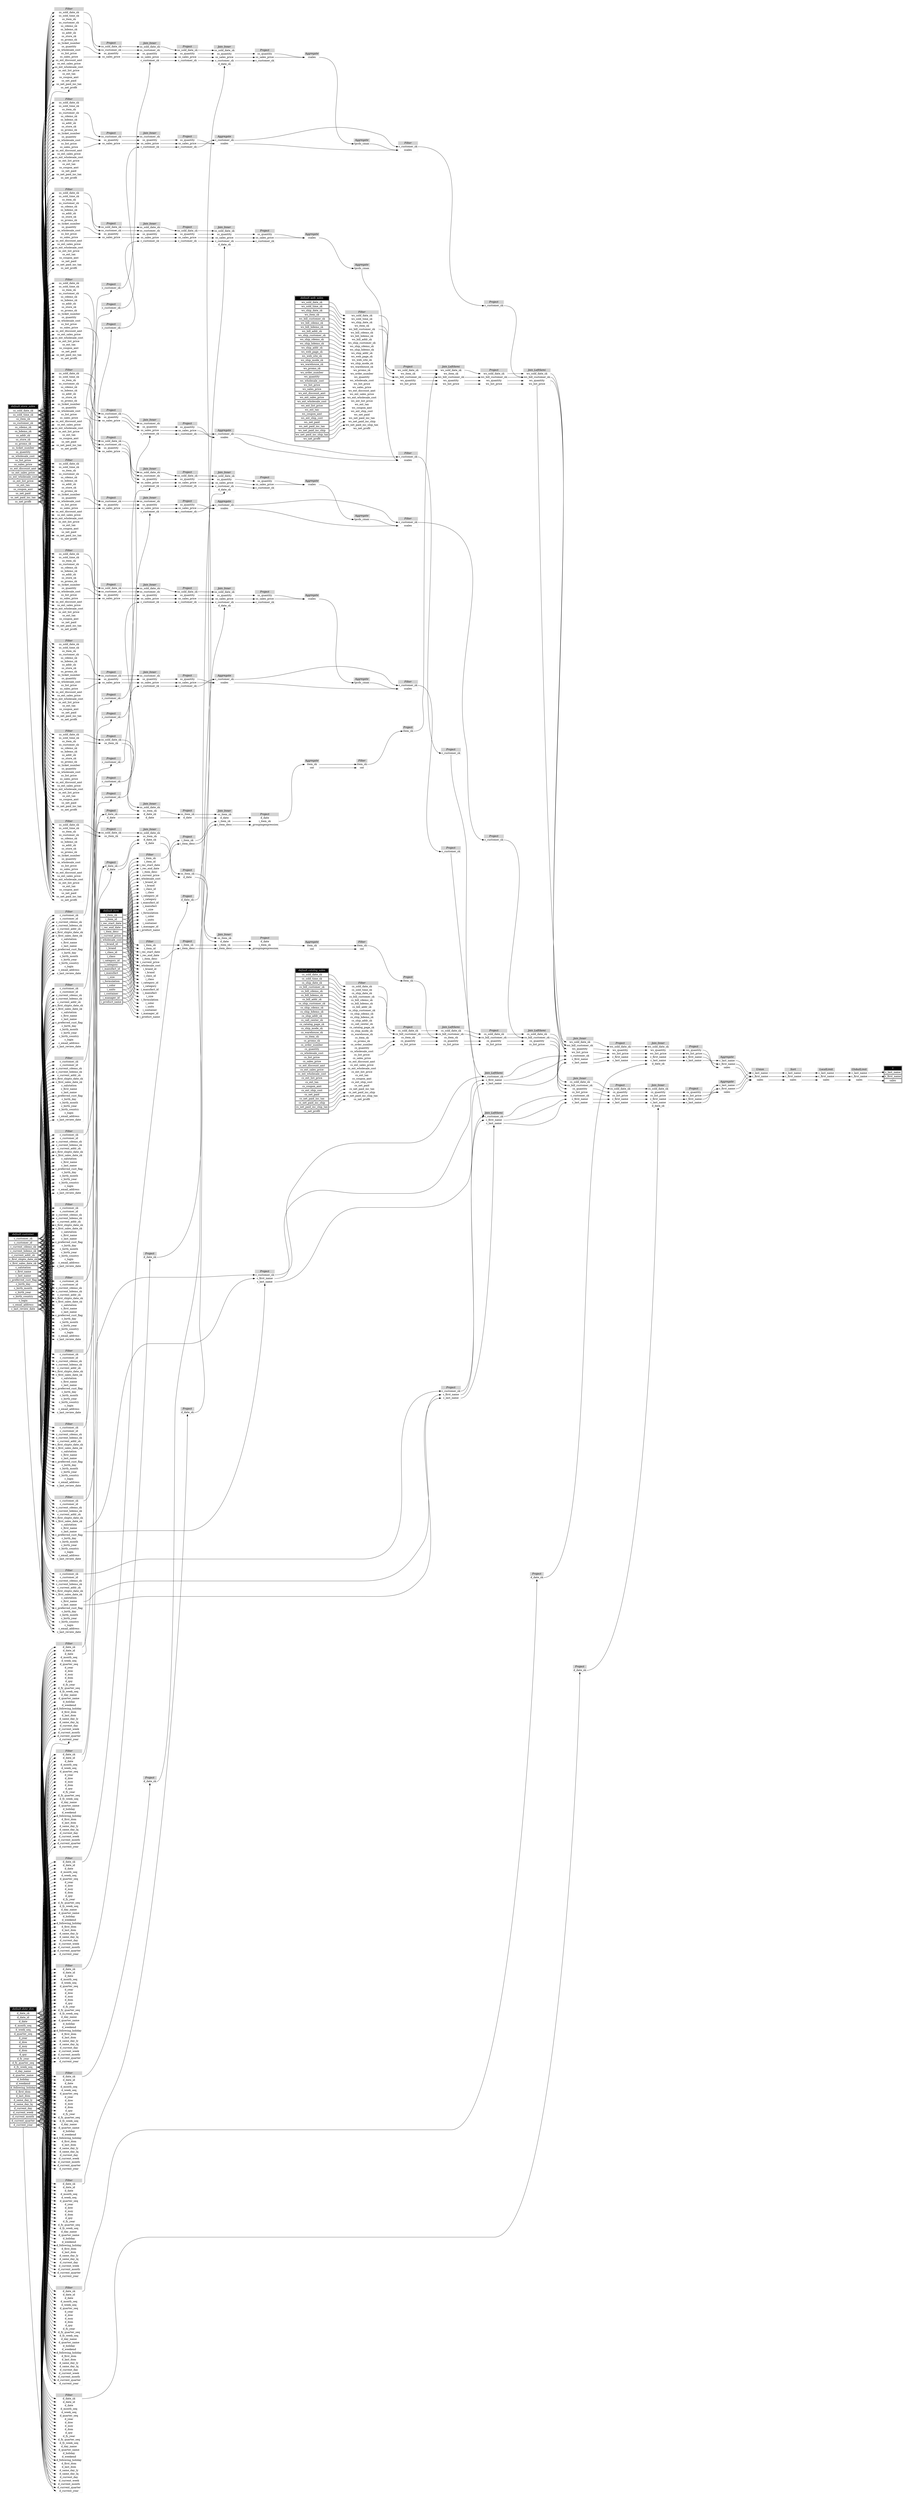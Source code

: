 // Automatically generated by TPCDSFlowTestSuite


digraph {
  graph [pad="0.5" nodesep="0.5" ranksep="1" fontname="Helvetica" rankdir=LR];
  node [shape=plaintext]

  
"Aggregate_02da47d" [label=<
<table color="lightgray" border="1" cellborder="0" cellspacing="0">
  <tr><td bgcolor="lightgray" port="nodeName"><i>Aggregate</i></td></tr>
  <tr><td port="0">tpcds_cmax</td></tr>
</table>>];
     

"Aggregate_0dad9d0" [label=<
<table color="lightgray" border="1" cellborder="0" cellspacing="0">
  <tr><td bgcolor="lightgray" port="nodeName"><i>Aggregate</i></td></tr>
  <tr><td port="0">tpcds_cmax</td></tr>
</table>>];
     

"Aggregate_1708572" [label=<
<table color="lightgray" border="1" cellborder="0" cellspacing="0">
  <tr><td bgcolor="lightgray" port="nodeName"><i>Aggregate</i></td></tr>
  <tr><td port="0">tpcds_cmax</td></tr>
</table>>];
     

"Aggregate_2044f7b" [label=<
<table color="lightgray" border="1" cellborder="0" cellspacing="0">
  <tr><td bgcolor="lightgray" port="nodeName"><i>Aggregate</i></td></tr>
  <tr><td port="0">csales</td></tr>
</table>>];
     

"Aggregate_2a6de59" [label=<
<table color="lightgray" border="1" cellborder="0" cellspacing="0">
  <tr><td bgcolor="lightgray" port="nodeName"><i>Aggregate</i></td></tr>
  <tr><td port="0">item_sk</td></tr>
<tr><td port="1">cnt</td></tr>
</table>>];
     

"Aggregate_51c4424" [label=<
<table color="lightgray" border="1" cellborder="0" cellspacing="0">
  <tr><td bgcolor="lightgray" port="nodeName"><i>Aggregate</i></td></tr>
  <tr><td port="0">c_customer_sk</td></tr>
<tr><td port="1">ssales</td></tr>
</table>>];
     

"Aggregate_66f48c5" [label=<
<table color="lightgray" border="1" cellborder="0" cellspacing="0">
  <tr><td bgcolor="lightgray" port="nodeName"><i>Aggregate</i></td></tr>
  <tr><td port="0">c_customer_sk</td></tr>
<tr><td port="1">ssales</td></tr>
</table>>];
     

"Aggregate_7d9d4f0" [label=<
<table color="lightgray" border="1" cellborder="0" cellspacing="0">
  <tr><td bgcolor="lightgray" port="nodeName"><i>Aggregate</i></td></tr>
  <tr><td port="0">csales</td></tr>
</table>>];
     

"Aggregate_845d391" [label=<
<table color="lightgray" border="1" cellborder="0" cellspacing="0">
  <tr><td bgcolor="lightgray" port="nodeName"><i>Aggregate</i></td></tr>
  <tr><td port="0">c_customer_sk</td></tr>
<tr><td port="1">ssales</td></tr>
</table>>];
     

"Aggregate_8c8732d" [label=<
<table color="lightgray" border="1" cellborder="0" cellspacing="0">
  <tr><td bgcolor="lightgray" port="nodeName"><i>Aggregate</i></td></tr>
  <tr><td port="0">c_last_name</td></tr>
<tr><td port="1">c_first_name</td></tr>
<tr><td port="2">sales</td></tr>
</table>>];
     

"Aggregate_9c9de81" [label=<
<table color="lightgray" border="1" cellborder="0" cellspacing="0">
  <tr><td bgcolor="lightgray" port="nodeName"><i>Aggregate</i></td></tr>
  <tr><td port="0">c_customer_sk</td></tr>
<tr><td port="1">ssales</td></tr>
</table>>];
     

"Aggregate_9de3fb6" [label=<
<table color="lightgray" border="1" cellborder="0" cellspacing="0">
  <tr><td bgcolor="lightgray" port="nodeName"><i>Aggregate</i></td></tr>
  <tr><td port="0">csales</td></tr>
</table>>];
     

"Aggregate_abd4eeb" [label=<
<table color="lightgray" border="1" cellborder="0" cellspacing="0">
  <tr><td bgcolor="lightgray" port="nodeName"><i>Aggregate</i></td></tr>
  <tr><td port="0">tpcds_cmax</td></tr>
</table>>];
     

"Aggregate_b59599d" [label=<
<table color="lightgray" border="1" cellborder="0" cellspacing="0">
  <tr><td bgcolor="lightgray" port="nodeName"><i>Aggregate</i></td></tr>
  <tr><td port="0">c_last_name</td></tr>
<tr><td port="1">c_first_name</td></tr>
<tr><td port="2">sales</td></tr>
</table>>];
     

"Aggregate_b9a62b4" [label=<
<table color="lightgray" border="1" cellborder="0" cellspacing="0">
  <tr><td bgcolor="lightgray" port="nodeName"><i>Aggregate</i></td></tr>
  <tr><td port="0">csales</td></tr>
</table>>];
     

"Aggregate_c9e1cb6" [label=<
<table color="lightgray" border="1" cellborder="0" cellspacing="0">
  <tr><td bgcolor="lightgray" port="nodeName"><i>Aggregate</i></td></tr>
  <tr><td port="0">item_sk</td></tr>
<tr><td port="1">cnt</td></tr>
</table>>];
     

"Filter_12720a8" [label=<
<table color="lightgray" border="1" cellborder="0" cellspacing="0">
  <tr><td bgcolor="lightgray" port="nodeName"><i>Filter</i></td></tr>
  <tr><td port="0">d_date_sk</td></tr>
<tr><td port="1">d_date_id</td></tr>
<tr><td port="2">d_date</td></tr>
<tr><td port="3">d_month_seq</td></tr>
<tr><td port="4">d_week_seq</td></tr>
<tr><td port="5">d_quarter_seq</td></tr>
<tr><td port="6">d_year</td></tr>
<tr><td port="7">d_dow</td></tr>
<tr><td port="8">d_moy</td></tr>
<tr><td port="9">d_dom</td></tr>
<tr><td port="10">d_qoy</td></tr>
<tr><td port="11">d_fy_year</td></tr>
<tr><td port="12">d_fy_quarter_seq</td></tr>
<tr><td port="13">d_fy_week_seq</td></tr>
<tr><td port="14">d_day_name</td></tr>
<tr><td port="15">d_quarter_name</td></tr>
<tr><td port="16">d_holiday</td></tr>
<tr><td port="17">d_weekend</td></tr>
<tr><td port="18">d_following_holiday</td></tr>
<tr><td port="19">d_first_dom</td></tr>
<tr><td port="20">d_last_dom</td></tr>
<tr><td port="21">d_same_day_ly</td></tr>
<tr><td port="22">d_same_day_lq</td></tr>
<tr><td port="23">d_current_day</td></tr>
<tr><td port="24">d_current_week</td></tr>
<tr><td port="25">d_current_month</td></tr>
<tr><td port="26">d_current_quarter</td></tr>
<tr><td port="27">d_current_year</td></tr>
</table>>];
     

"Filter_1afe546" [label=<
<table color="lightgray" border="1" cellborder="0" cellspacing="0">
  <tr><td bgcolor="lightgray" port="nodeName"><i>Filter</i></td></tr>
  <tr><td port="0">cs_sold_date_sk</td></tr>
<tr><td port="1">cs_sold_time_sk</td></tr>
<tr><td port="2">cs_ship_date_sk</td></tr>
<tr><td port="3">cs_bill_customer_sk</td></tr>
<tr><td port="4">cs_bill_cdemo_sk</td></tr>
<tr><td port="5">cs_bill_hdemo_sk</td></tr>
<tr><td port="6">cs_bill_addr_sk</td></tr>
<tr><td port="7">cs_ship_customer_sk</td></tr>
<tr><td port="8">cs_ship_cdemo_sk</td></tr>
<tr><td port="9">cs_ship_hdemo_sk</td></tr>
<tr><td port="10">cs_ship_addr_sk</td></tr>
<tr><td port="11">cs_call_center_sk</td></tr>
<tr><td port="12">cs_catalog_page_sk</td></tr>
<tr><td port="13">cs_ship_mode_sk</td></tr>
<tr><td port="14">cs_warehouse_sk</td></tr>
<tr><td port="15">cs_item_sk</td></tr>
<tr><td port="16">cs_promo_sk</td></tr>
<tr><td port="17">cs_order_number</td></tr>
<tr><td port="18">cs_quantity</td></tr>
<tr><td port="19">cs_wholesale_cost</td></tr>
<tr><td port="20">cs_list_price</td></tr>
<tr><td port="21">cs_sales_price</td></tr>
<tr><td port="22">cs_ext_discount_amt</td></tr>
<tr><td port="23">cs_ext_sales_price</td></tr>
<tr><td port="24">cs_ext_wholesale_cost</td></tr>
<tr><td port="25">cs_ext_list_price</td></tr>
<tr><td port="26">cs_ext_tax</td></tr>
<tr><td port="27">cs_coupon_amt</td></tr>
<tr><td port="28">cs_ext_ship_cost</td></tr>
<tr><td port="29">cs_net_paid</td></tr>
<tr><td port="30">cs_net_paid_inc_tax</td></tr>
<tr><td port="31">cs_net_paid_inc_ship</td></tr>
<tr><td port="32">cs_net_paid_inc_ship_tax</td></tr>
<tr><td port="33">cs_net_profit</td></tr>
</table>>];
     

"Filter_317f781" [label=<
<table color="lightgray" border="1" cellborder="0" cellspacing="0">
  <tr><td bgcolor="lightgray" port="nodeName"><i>Filter</i></td></tr>
  <tr><td port="0">c_customer_sk</td></tr>
<tr><td port="1">c_customer_id</td></tr>
<tr><td port="2">c_current_cdemo_sk</td></tr>
<tr><td port="3">c_current_hdemo_sk</td></tr>
<tr><td port="4">c_current_addr_sk</td></tr>
<tr><td port="5">c_first_shipto_date_sk</td></tr>
<tr><td port="6">c_first_sales_date_sk</td></tr>
<tr><td port="7">c_salutation</td></tr>
<tr><td port="8">c_first_name</td></tr>
<tr><td port="9">c_last_name</td></tr>
<tr><td port="10">c_preferred_cust_flag</td></tr>
<tr><td port="11">c_birth_day</td></tr>
<tr><td port="12">c_birth_month</td></tr>
<tr><td port="13">c_birth_year</td></tr>
<tr><td port="14">c_birth_country</td></tr>
<tr><td port="15">c_login</td></tr>
<tr><td port="16">c_email_address</td></tr>
<tr><td port="17">c_last_review_date</td></tr>
</table>>];
     

"Filter_362b662" [label=<
<table color="lightgray" border="1" cellborder="0" cellspacing="0">
  <tr><td bgcolor="lightgray" port="nodeName"><i>Filter</i></td></tr>
  <tr><td port="0">ss_sold_date_sk</td></tr>
<tr><td port="1">ss_sold_time_sk</td></tr>
<tr><td port="2">ss_item_sk</td></tr>
<tr><td port="3">ss_customer_sk</td></tr>
<tr><td port="4">ss_cdemo_sk</td></tr>
<tr><td port="5">ss_hdemo_sk</td></tr>
<tr><td port="6">ss_addr_sk</td></tr>
<tr><td port="7">ss_store_sk</td></tr>
<tr><td port="8">ss_promo_sk</td></tr>
<tr><td port="9">ss_ticket_number</td></tr>
<tr><td port="10">ss_quantity</td></tr>
<tr><td port="11">ss_wholesale_cost</td></tr>
<tr><td port="12">ss_list_price</td></tr>
<tr><td port="13">ss_sales_price</td></tr>
<tr><td port="14">ss_ext_discount_amt</td></tr>
<tr><td port="15">ss_ext_sales_price</td></tr>
<tr><td port="16">ss_ext_wholesale_cost</td></tr>
<tr><td port="17">ss_ext_list_price</td></tr>
<tr><td port="18">ss_ext_tax</td></tr>
<tr><td port="19">ss_coupon_amt</td></tr>
<tr><td port="20">ss_net_paid</td></tr>
<tr><td port="21">ss_net_paid_inc_tax</td></tr>
<tr><td port="22">ss_net_profit</td></tr>
</table>>];
     

"Filter_407ac66" [label=<
<table color="lightgray" border="1" cellborder="0" cellspacing="0">
  <tr><td bgcolor="lightgray" port="nodeName"><i>Filter</i></td></tr>
  <tr><td port="0">c_customer_sk</td></tr>
<tr><td port="1">c_customer_id</td></tr>
<tr><td port="2">c_current_cdemo_sk</td></tr>
<tr><td port="3">c_current_hdemo_sk</td></tr>
<tr><td port="4">c_current_addr_sk</td></tr>
<tr><td port="5">c_first_shipto_date_sk</td></tr>
<tr><td port="6">c_first_sales_date_sk</td></tr>
<tr><td port="7">c_salutation</td></tr>
<tr><td port="8">c_first_name</td></tr>
<tr><td port="9">c_last_name</td></tr>
<tr><td port="10">c_preferred_cust_flag</td></tr>
<tr><td port="11">c_birth_day</td></tr>
<tr><td port="12">c_birth_month</td></tr>
<tr><td port="13">c_birth_year</td></tr>
<tr><td port="14">c_birth_country</td></tr>
<tr><td port="15">c_login</td></tr>
<tr><td port="16">c_email_address</td></tr>
<tr><td port="17">c_last_review_date</td></tr>
</table>>];
     

"Filter_4136627" [label=<
<table color="lightgray" border="1" cellborder="0" cellspacing="0">
  <tr><td bgcolor="lightgray" port="nodeName"><i>Filter</i></td></tr>
  <tr><td port="0">d_date_sk</td></tr>
<tr><td port="1">d_date_id</td></tr>
<tr><td port="2">d_date</td></tr>
<tr><td port="3">d_month_seq</td></tr>
<tr><td port="4">d_week_seq</td></tr>
<tr><td port="5">d_quarter_seq</td></tr>
<tr><td port="6">d_year</td></tr>
<tr><td port="7">d_dow</td></tr>
<tr><td port="8">d_moy</td></tr>
<tr><td port="9">d_dom</td></tr>
<tr><td port="10">d_qoy</td></tr>
<tr><td port="11">d_fy_year</td></tr>
<tr><td port="12">d_fy_quarter_seq</td></tr>
<tr><td port="13">d_fy_week_seq</td></tr>
<tr><td port="14">d_day_name</td></tr>
<tr><td port="15">d_quarter_name</td></tr>
<tr><td port="16">d_holiday</td></tr>
<tr><td port="17">d_weekend</td></tr>
<tr><td port="18">d_following_holiday</td></tr>
<tr><td port="19">d_first_dom</td></tr>
<tr><td port="20">d_last_dom</td></tr>
<tr><td port="21">d_same_day_ly</td></tr>
<tr><td port="22">d_same_day_lq</td></tr>
<tr><td port="23">d_current_day</td></tr>
<tr><td port="24">d_current_week</td></tr>
<tr><td port="25">d_current_month</td></tr>
<tr><td port="26">d_current_quarter</td></tr>
<tr><td port="27">d_current_year</td></tr>
</table>>];
     

"Filter_4711d3e" [label=<
<table color="lightgray" border="1" cellborder="0" cellspacing="0">
  <tr><td bgcolor="lightgray" port="nodeName"><i>Filter</i></td></tr>
  <tr><td port="0">c_customer_sk</td></tr>
<tr><td port="1">c_customer_id</td></tr>
<tr><td port="2">c_current_cdemo_sk</td></tr>
<tr><td port="3">c_current_hdemo_sk</td></tr>
<tr><td port="4">c_current_addr_sk</td></tr>
<tr><td port="5">c_first_shipto_date_sk</td></tr>
<tr><td port="6">c_first_sales_date_sk</td></tr>
<tr><td port="7">c_salutation</td></tr>
<tr><td port="8">c_first_name</td></tr>
<tr><td port="9">c_last_name</td></tr>
<tr><td port="10">c_preferred_cust_flag</td></tr>
<tr><td port="11">c_birth_day</td></tr>
<tr><td port="12">c_birth_month</td></tr>
<tr><td port="13">c_birth_year</td></tr>
<tr><td port="14">c_birth_country</td></tr>
<tr><td port="15">c_login</td></tr>
<tr><td port="16">c_email_address</td></tr>
<tr><td port="17">c_last_review_date</td></tr>
</table>>];
     

"Filter_4c3a773" [label=<
<table color="lightgray" border="1" cellborder="0" cellspacing="0">
  <tr><td bgcolor="lightgray" port="nodeName"><i>Filter</i></td></tr>
  <tr><td port="0">c_customer_sk</td></tr>
<tr><td port="1">c_customer_id</td></tr>
<tr><td port="2">c_current_cdemo_sk</td></tr>
<tr><td port="3">c_current_hdemo_sk</td></tr>
<tr><td port="4">c_current_addr_sk</td></tr>
<tr><td port="5">c_first_shipto_date_sk</td></tr>
<tr><td port="6">c_first_sales_date_sk</td></tr>
<tr><td port="7">c_salutation</td></tr>
<tr><td port="8">c_first_name</td></tr>
<tr><td port="9">c_last_name</td></tr>
<tr><td port="10">c_preferred_cust_flag</td></tr>
<tr><td port="11">c_birth_day</td></tr>
<tr><td port="12">c_birth_month</td></tr>
<tr><td port="13">c_birth_year</td></tr>
<tr><td port="14">c_birth_country</td></tr>
<tr><td port="15">c_login</td></tr>
<tr><td port="16">c_email_address</td></tr>
<tr><td port="17">c_last_review_date</td></tr>
</table>>];
     

"Filter_534b8fb" [label=<
<table color="lightgray" border="1" cellborder="0" cellspacing="0">
  <tr><td bgcolor="lightgray" port="nodeName"><i>Filter</i></td></tr>
  <tr><td port="0">ss_sold_date_sk</td></tr>
<tr><td port="1">ss_sold_time_sk</td></tr>
<tr><td port="2">ss_item_sk</td></tr>
<tr><td port="3">ss_customer_sk</td></tr>
<tr><td port="4">ss_cdemo_sk</td></tr>
<tr><td port="5">ss_hdemo_sk</td></tr>
<tr><td port="6">ss_addr_sk</td></tr>
<tr><td port="7">ss_store_sk</td></tr>
<tr><td port="8">ss_promo_sk</td></tr>
<tr><td port="9">ss_ticket_number</td></tr>
<tr><td port="10">ss_quantity</td></tr>
<tr><td port="11">ss_wholesale_cost</td></tr>
<tr><td port="12">ss_list_price</td></tr>
<tr><td port="13">ss_sales_price</td></tr>
<tr><td port="14">ss_ext_discount_amt</td></tr>
<tr><td port="15">ss_ext_sales_price</td></tr>
<tr><td port="16">ss_ext_wholesale_cost</td></tr>
<tr><td port="17">ss_ext_list_price</td></tr>
<tr><td port="18">ss_ext_tax</td></tr>
<tr><td port="19">ss_coupon_amt</td></tr>
<tr><td port="20">ss_net_paid</td></tr>
<tr><td port="21">ss_net_paid_inc_tax</td></tr>
<tr><td port="22">ss_net_profit</td></tr>
</table>>];
     

"Filter_57a530e" [label=<
<table color="lightgray" border="1" cellborder="0" cellspacing="0">
  <tr><td bgcolor="lightgray" port="nodeName"><i>Filter</i></td></tr>
  <tr><td port="0">c_customer_sk</td></tr>
<tr><td port="1">c_customer_id</td></tr>
<tr><td port="2">c_current_cdemo_sk</td></tr>
<tr><td port="3">c_current_hdemo_sk</td></tr>
<tr><td port="4">c_current_addr_sk</td></tr>
<tr><td port="5">c_first_shipto_date_sk</td></tr>
<tr><td port="6">c_first_sales_date_sk</td></tr>
<tr><td port="7">c_salutation</td></tr>
<tr><td port="8">c_first_name</td></tr>
<tr><td port="9">c_last_name</td></tr>
<tr><td port="10">c_preferred_cust_flag</td></tr>
<tr><td port="11">c_birth_day</td></tr>
<tr><td port="12">c_birth_month</td></tr>
<tr><td port="13">c_birth_year</td></tr>
<tr><td port="14">c_birth_country</td></tr>
<tr><td port="15">c_login</td></tr>
<tr><td port="16">c_email_address</td></tr>
<tr><td port="17">c_last_review_date</td></tr>
</table>>];
     

"Filter_5e6c998" [label=<
<table color="lightgray" border="1" cellborder="0" cellspacing="0">
  <tr><td bgcolor="lightgray" port="nodeName"><i>Filter</i></td></tr>
  <tr><td port="0">d_date_sk</td></tr>
<tr><td port="1">d_date_id</td></tr>
<tr><td port="2">d_date</td></tr>
<tr><td port="3">d_month_seq</td></tr>
<tr><td port="4">d_week_seq</td></tr>
<tr><td port="5">d_quarter_seq</td></tr>
<tr><td port="6">d_year</td></tr>
<tr><td port="7">d_dow</td></tr>
<tr><td port="8">d_moy</td></tr>
<tr><td port="9">d_dom</td></tr>
<tr><td port="10">d_qoy</td></tr>
<tr><td port="11">d_fy_year</td></tr>
<tr><td port="12">d_fy_quarter_seq</td></tr>
<tr><td port="13">d_fy_week_seq</td></tr>
<tr><td port="14">d_day_name</td></tr>
<tr><td port="15">d_quarter_name</td></tr>
<tr><td port="16">d_holiday</td></tr>
<tr><td port="17">d_weekend</td></tr>
<tr><td port="18">d_following_holiday</td></tr>
<tr><td port="19">d_first_dom</td></tr>
<tr><td port="20">d_last_dom</td></tr>
<tr><td port="21">d_same_day_ly</td></tr>
<tr><td port="22">d_same_day_lq</td></tr>
<tr><td port="23">d_current_day</td></tr>
<tr><td port="24">d_current_week</td></tr>
<tr><td port="25">d_current_month</td></tr>
<tr><td port="26">d_current_quarter</td></tr>
<tr><td port="27">d_current_year</td></tr>
</table>>];
     

"Filter_5f1e2ab" [label=<
<table color="lightgray" border="1" cellborder="0" cellspacing="0">
  <tr><td bgcolor="lightgray" port="nodeName"><i>Filter</i></td></tr>
  <tr><td port="0">ss_sold_date_sk</td></tr>
<tr><td port="1">ss_sold_time_sk</td></tr>
<tr><td port="2">ss_item_sk</td></tr>
<tr><td port="3">ss_customer_sk</td></tr>
<tr><td port="4">ss_cdemo_sk</td></tr>
<tr><td port="5">ss_hdemo_sk</td></tr>
<tr><td port="6">ss_addr_sk</td></tr>
<tr><td port="7">ss_store_sk</td></tr>
<tr><td port="8">ss_promo_sk</td></tr>
<tr><td port="9">ss_ticket_number</td></tr>
<tr><td port="10">ss_quantity</td></tr>
<tr><td port="11">ss_wholesale_cost</td></tr>
<tr><td port="12">ss_list_price</td></tr>
<tr><td port="13">ss_sales_price</td></tr>
<tr><td port="14">ss_ext_discount_amt</td></tr>
<tr><td port="15">ss_ext_sales_price</td></tr>
<tr><td port="16">ss_ext_wholesale_cost</td></tr>
<tr><td port="17">ss_ext_list_price</td></tr>
<tr><td port="18">ss_ext_tax</td></tr>
<tr><td port="19">ss_coupon_amt</td></tr>
<tr><td port="20">ss_net_paid</td></tr>
<tr><td port="21">ss_net_paid_inc_tax</td></tr>
<tr><td port="22">ss_net_profit</td></tr>
</table>>];
     

"Filter_627051e" [label=<
<table color="lightgray" border="1" cellborder="0" cellspacing="0">
  <tr><td bgcolor="lightgray" port="nodeName"><i>Filter</i></td></tr>
  <tr><td port="0">ss_sold_date_sk</td></tr>
<tr><td port="1">ss_sold_time_sk</td></tr>
<tr><td port="2">ss_item_sk</td></tr>
<tr><td port="3">ss_customer_sk</td></tr>
<tr><td port="4">ss_cdemo_sk</td></tr>
<tr><td port="5">ss_hdemo_sk</td></tr>
<tr><td port="6">ss_addr_sk</td></tr>
<tr><td port="7">ss_store_sk</td></tr>
<tr><td port="8">ss_promo_sk</td></tr>
<tr><td port="9">ss_ticket_number</td></tr>
<tr><td port="10">ss_quantity</td></tr>
<tr><td port="11">ss_wholesale_cost</td></tr>
<tr><td port="12">ss_list_price</td></tr>
<tr><td port="13">ss_sales_price</td></tr>
<tr><td port="14">ss_ext_discount_amt</td></tr>
<tr><td port="15">ss_ext_sales_price</td></tr>
<tr><td port="16">ss_ext_wholesale_cost</td></tr>
<tr><td port="17">ss_ext_list_price</td></tr>
<tr><td port="18">ss_ext_tax</td></tr>
<tr><td port="19">ss_coupon_amt</td></tr>
<tr><td port="20">ss_net_paid</td></tr>
<tr><td port="21">ss_net_paid_inc_tax</td></tr>
<tr><td port="22">ss_net_profit</td></tr>
</table>>];
     

"Filter_69fabe3" [label=<
<table color="lightgray" border="1" cellborder="0" cellspacing="0">
  <tr><td bgcolor="lightgray" port="nodeName"><i>Filter</i></td></tr>
  <tr><td port="0">i_item_sk</td></tr>
<tr><td port="1">i_item_id</td></tr>
<tr><td port="2">i_rec_start_date</td></tr>
<tr><td port="3">i_rec_end_date</td></tr>
<tr><td port="4">i_item_desc</td></tr>
<tr><td port="5">i_current_price</td></tr>
<tr><td port="6">i_wholesale_cost</td></tr>
<tr><td port="7">i_brand_id</td></tr>
<tr><td port="8">i_brand</td></tr>
<tr><td port="9">i_class_id</td></tr>
<tr><td port="10">i_class</td></tr>
<tr><td port="11">i_category_id</td></tr>
<tr><td port="12">i_category</td></tr>
<tr><td port="13">i_manufact_id</td></tr>
<tr><td port="14">i_manufact</td></tr>
<tr><td port="15">i_size</td></tr>
<tr><td port="16">i_formulation</td></tr>
<tr><td port="17">i_color</td></tr>
<tr><td port="18">i_units</td></tr>
<tr><td port="19">i_container</td></tr>
<tr><td port="20">i_manager_id</td></tr>
<tr><td port="21">i_product_name</td></tr>
</table>>];
     

"Filter_6d6a052" [label=<
<table color="lightgray" border="1" cellborder="0" cellspacing="0">
  <tr><td bgcolor="lightgray" port="nodeName"><i>Filter</i></td></tr>
  <tr><td port="0">item_sk</td></tr>
<tr><td port="1">cnt</td></tr>
</table>>];
     

"Filter_6e1e2d5" [label=<
<table color="lightgray" border="1" cellborder="0" cellspacing="0">
  <tr><td bgcolor="lightgray" port="nodeName"><i>Filter</i></td></tr>
  <tr><td port="0">d_date_sk</td></tr>
<tr><td port="1">d_date_id</td></tr>
<tr><td port="2">d_date</td></tr>
<tr><td port="3">d_month_seq</td></tr>
<tr><td port="4">d_week_seq</td></tr>
<tr><td port="5">d_quarter_seq</td></tr>
<tr><td port="6">d_year</td></tr>
<tr><td port="7">d_dow</td></tr>
<tr><td port="8">d_moy</td></tr>
<tr><td port="9">d_dom</td></tr>
<tr><td port="10">d_qoy</td></tr>
<tr><td port="11">d_fy_year</td></tr>
<tr><td port="12">d_fy_quarter_seq</td></tr>
<tr><td port="13">d_fy_week_seq</td></tr>
<tr><td port="14">d_day_name</td></tr>
<tr><td port="15">d_quarter_name</td></tr>
<tr><td port="16">d_holiday</td></tr>
<tr><td port="17">d_weekend</td></tr>
<tr><td port="18">d_following_holiday</td></tr>
<tr><td port="19">d_first_dom</td></tr>
<tr><td port="20">d_last_dom</td></tr>
<tr><td port="21">d_same_day_ly</td></tr>
<tr><td port="22">d_same_day_lq</td></tr>
<tr><td port="23">d_current_day</td></tr>
<tr><td port="24">d_current_week</td></tr>
<tr><td port="25">d_current_month</td></tr>
<tr><td port="26">d_current_quarter</td></tr>
<tr><td port="27">d_current_year</td></tr>
</table>>];
     

"Filter_723874e" [label=<
<table color="lightgray" border="1" cellborder="0" cellspacing="0">
  <tr><td bgcolor="lightgray" port="nodeName"><i>Filter</i></td></tr>
  <tr><td port="0">c_customer_sk</td></tr>
<tr><td port="1">c_customer_id</td></tr>
<tr><td port="2">c_current_cdemo_sk</td></tr>
<tr><td port="3">c_current_hdemo_sk</td></tr>
<tr><td port="4">c_current_addr_sk</td></tr>
<tr><td port="5">c_first_shipto_date_sk</td></tr>
<tr><td port="6">c_first_sales_date_sk</td></tr>
<tr><td port="7">c_salutation</td></tr>
<tr><td port="8">c_first_name</td></tr>
<tr><td port="9">c_last_name</td></tr>
<tr><td port="10">c_preferred_cust_flag</td></tr>
<tr><td port="11">c_birth_day</td></tr>
<tr><td port="12">c_birth_month</td></tr>
<tr><td port="13">c_birth_year</td></tr>
<tr><td port="14">c_birth_country</td></tr>
<tr><td port="15">c_login</td></tr>
<tr><td port="16">c_email_address</td></tr>
<tr><td port="17">c_last_review_date</td></tr>
</table>>];
     

"Filter_75a6cfb" [label=<
<table color="lightgray" border="1" cellborder="0" cellspacing="0">
  <tr><td bgcolor="lightgray" port="nodeName"><i>Filter</i></td></tr>
  <tr><td port="0">ss_sold_date_sk</td></tr>
<tr><td port="1">ss_sold_time_sk</td></tr>
<tr><td port="2">ss_item_sk</td></tr>
<tr><td port="3">ss_customer_sk</td></tr>
<tr><td port="4">ss_cdemo_sk</td></tr>
<tr><td port="5">ss_hdemo_sk</td></tr>
<tr><td port="6">ss_addr_sk</td></tr>
<tr><td port="7">ss_store_sk</td></tr>
<tr><td port="8">ss_promo_sk</td></tr>
<tr><td port="9">ss_ticket_number</td></tr>
<tr><td port="10">ss_quantity</td></tr>
<tr><td port="11">ss_wholesale_cost</td></tr>
<tr><td port="12">ss_list_price</td></tr>
<tr><td port="13">ss_sales_price</td></tr>
<tr><td port="14">ss_ext_discount_amt</td></tr>
<tr><td port="15">ss_ext_sales_price</td></tr>
<tr><td port="16">ss_ext_wholesale_cost</td></tr>
<tr><td port="17">ss_ext_list_price</td></tr>
<tr><td port="18">ss_ext_tax</td></tr>
<tr><td port="19">ss_coupon_amt</td></tr>
<tr><td port="20">ss_net_paid</td></tr>
<tr><td port="21">ss_net_paid_inc_tax</td></tr>
<tr><td port="22">ss_net_profit</td></tr>
</table>>];
     

"Filter_789489d" [label=<
<table color="lightgray" border="1" cellborder="0" cellspacing="0">
  <tr><td bgcolor="lightgray" port="nodeName"><i>Filter</i></td></tr>
  <tr><td port="0">item_sk</td></tr>
<tr><td port="1">cnt</td></tr>
</table>>];
     

"Filter_7950a60" [label=<
<table color="lightgray" border="1" cellborder="0" cellspacing="0">
  <tr><td bgcolor="lightgray" port="nodeName"><i>Filter</i></td></tr>
  <tr><td port="0">ss_sold_date_sk</td></tr>
<tr><td port="1">ss_sold_time_sk</td></tr>
<tr><td port="2">ss_item_sk</td></tr>
<tr><td port="3">ss_customer_sk</td></tr>
<tr><td port="4">ss_cdemo_sk</td></tr>
<tr><td port="5">ss_hdemo_sk</td></tr>
<tr><td port="6">ss_addr_sk</td></tr>
<tr><td port="7">ss_store_sk</td></tr>
<tr><td port="8">ss_promo_sk</td></tr>
<tr><td port="9">ss_ticket_number</td></tr>
<tr><td port="10">ss_quantity</td></tr>
<tr><td port="11">ss_wholesale_cost</td></tr>
<tr><td port="12">ss_list_price</td></tr>
<tr><td port="13">ss_sales_price</td></tr>
<tr><td port="14">ss_ext_discount_amt</td></tr>
<tr><td port="15">ss_ext_sales_price</td></tr>
<tr><td port="16">ss_ext_wholesale_cost</td></tr>
<tr><td port="17">ss_ext_list_price</td></tr>
<tr><td port="18">ss_ext_tax</td></tr>
<tr><td port="19">ss_coupon_amt</td></tr>
<tr><td port="20">ss_net_paid</td></tr>
<tr><td port="21">ss_net_paid_inc_tax</td></tr>
<tr><td port="22">ss_net_profit</td></tr>
</table>>];
     

"Filter_8b256cf" [label=<
<table color="lightgray" border="1" cellborder="0" cellspacing="0">
  <tr><td bgcolor="lightgray" port="nodeName"><i>Filter</i></td></tr>
  <tr><td port="0">d_date_sk</td></tr>
<tr><td port="1">d_date_id</td></tr>
<tr><td port="2">d_date</td></tr>
<tr><td port="3">d_month_seq</td></tr>
<tr><td port="4">d_week_seq</td></tr>
<tr><td port="5">d_quarter_seq</td></tr>
<tr><td port="6">d_year</td></tr>
<tr><td port="7">d_dow</td></tr>
<tr><td port="8">d_moy</td></tr>
<tr><td port="9">d_dom</td></tr>
<tr><td port="10">d_qoy</td></tr>
<tr><td port="11">d_fy_year</td></tr>
<tr><td port="12">d_fy_quarter_seq</td></tr>
<tr><td port="13">d_fy_week_seq</td></tr>
<tr><td port="14">d_day_name</td></tr>
<tr><td port="15">d_quarter_name</td></tr>
<tr><td port="16">d_holiday</td></tr>
<tr><td port="17">d_weekend</td></tr>
<tr><td port="18">d_following_holiday</td></tr>
<tr><td port="19">d_first_dom</td></tr>
<tr><td port="20">d_last_dom</td></tr>
<tr><td port="21">d_same_day_ly</td></tr>
<tr><td port="22">d_same_day_lq</td></tr>
<tr><td port="23">d_current_day</td></tr>
<tr><td port="24">d_current_week</td></tr>
<tr><td port="25">d_current_month</td></tr>
<tr><td port="26">d_current_quarter</td></tr>
<tr><td port="27">d_current_year</td></tr>
</table>>];
     

"Filter_8f595be" [label=<
<table color="lightgray" border="1" cellborder="0" cellspacing="0">
  <tr><td bgcolor="lightgray" port="nodeName"><i>Filter</i></td></tr>
  <tr><td port="0">c_customer_sk</td></tr>
<tr><td port="1">ssales</td></tr>
</table>>];
     

"Filter_8f608e8" [label=<
<table color="lightgray" border="1" cellborder="0" cellspacing="0">
  <tr><td bgcolor="lightgray" port="nodeName"><i>Filter</i></td></tr>
  <tr><td port="0">ss_sold_date_sk</td></tr>
<tr><td port="1">ss_sold_time_sk</td></tr>
<tr><td port="2">ss_item_sk</td></tr>
<tr><td port="3">ss_customer_sk</td></tr>
<tr><td port="4">ss_cdemo_sk</td></tr>
<tr><td port="5">ss_hdemo_sk</td></tr>
<tr><td port="6">ss_addr_sk</td></tr>
<tr><td port="7">ss_store_sk</td></tr>
<tr><td port="8">ss_promo_sk</td></tr>
<tr><td port="9">ss_ticket_number</td></tr>
<tr><td port="10">ss_quantity</td></tr>
<tr><td port="11">ss_wholesale_cost</td></tr>
<tr><td port="12">ss_list_price</td></tr>
<tr><td port="13">ss_sales_price</td></tr>
<tr><td port="14">ss_ext_discount_amt</td></tr>
<tr><td port="15">ss_ext_sales_price</td></tr>
<tr><td port="16">ss_ext_wholesale_cost</td></tr>
<tr><td port="17">ss_ext_list_price</td></tr>
<tr><td port="18">ss_ext_tax</td></tr>
<tr><td port="19">ss_coupon_amt</td></tr>
<tr><td port="20">ss_net_paid</td></tr>
<tr><td port="21">ss_net_paid_inc_tax</td></tr>
<tr><td port="22">ss_net_profit</td></tr>
</table>>];
     

"Filter_98a03a7" [label=<
<table color="lightgray" border="1" cellborder="0" cellspacing="0">
  <tr><td bgcolor="lightgray" port="nodeName"><i>Filter</i></td></tr>
  <tr><td port="0">c_customer_sk</td></tr>
<tr><td port="1">c_customer_id</td></tr>
<tr><td port="2">c_current_cdemo_sk</td></tr>
<tr><td port="3">c_current_hdemo_sk</td></tr>
<tr><td port="4">c_current_addr_sk</td></tr>
<tr><td port="5">c_first_shipto_date_sk</td></tr>
<tr><td port="6">c_first_sales_date_sk</td></tr>
<tr><td port="7">c_salutation</td></tr>
<tr><td port="8">c_first_name</td></tr>
<tr><td port="9">c_last_name</td></tr>
<tr><td port="10">c_preferred_cust_flag</td></tr>
<tr><td port="11">c_birth_day</td></tr>
<tr><td port="12">c_birth_month</td></tr>
<tr><td port="13">c_birth_year</td></tr>
<tr><td port="14">c_birth_country</td></tr>
<tr><td port="15">c_login</td></tr>
<tr><td port="16">c_email_address</td></tr>
<tr><td port="17">c_last_review_date</td></tr>
</table>>];
     

"Filter_98a6197" [label=<
<table color="lightgray" border="1" cellborder="0" cellspacing="0">
  <tr><td bgcolor="lightgray" port="nodeName"><i>Filter</i></td></tr>
  <tr><td port="0">c_customer_sk</td></tr>
<tr><td port="1">c_customer_id</td></tr>
<tr><td port="2">c_current_cdemo_sk</td></tr>
<tr><td port="3">c_current_hdemo_sk</td></tr>
<tr><td port="4">c_current_addr_sk</td></tr>
<tr><td port="5">c_first_shipto_date_sk</td></tr>
<tr><td port="6">c_first_sales_date_sk</td></tr>
<tr><td port="7">c_salutation</td></tr>
<tr><td port="8">c_first_name</td></tr>
<tr><td port="9">c_last_name</td></tr>
<tr><td port="10">c_preferred_cust_flag</td></tr>
<tr><td port="11">c_birth_day</td></tr>
<tr><td port="12">c_birth_month</td></tr>
<tr><td port="13">c_birth_year</td></tr>
<tr><td port="14">c_birth_country</td></tr>
<tr><td port="15">c_login</td></tr>
<tr><td port="16">c_email_address</td></tr>
<tr><td port="17">c_last_review_date</td></tr>
</table>>];
     

"Filter_9a4ef27" [label=<
<table color="lightgray" border="1" cellborder="0" cellspacing="0">
  <tr><td bgcolor="lightgray" port="nodeName"><i>Filter</i></td></tr>
  <tr><td port="0">ss_sold_date_sk</td></tr>
<tr><td port="1">ss_sold_time_sk</td></tr>
<tr><td port="2">ss_item_sk</td></tr>
<tr><td port="3">ss_customer_sk</td></tr>
<tr><td port="4">ss_cdemo_sk</td></tr>
<tr><td port="5">ss_hdemo_sk</td></tr>
<tr><td port="6">ss_addr_sk</td></tr>
<tr><td port="7">ss_store_sk</td></tr>
<tr><td port="8">ss_promo_sk</td></tr>
<tr><td port="9">ss_ticket_number</td></tr>
<tr><td port="10">ss_quantity</td></tr>
<tr><td port="11">ss_wholesale_cost</td></tr>
<tr><td port="12">ss_list_price</td></tr>
<tr><td port="13">ss_sales_price</td></tr>
<tr><td port="14">ss_ext_discount_amt</td></tr>
<tr><td port="15">ss_ext_sales_price</td></tr>
<tr><td port="16">ss_ext_wholesale_cost</td></tr>
<tr><td port="17">ss_ext_list_price</td></tr>
<tr><td port="18">ss_ext_tax</td></tr>
<tr><td port="19">ss_coupon_amt</td></tr>
<tr><td port="20">ss_net_paid</td></tr>
<tr><td port="21">ss_net_paid_inc_tax</td></tr>
<tr><td port="22">ss_net_profit</td></tr>
</table>>];
     

"Filter_b6b06af" [label=<
<table color="lightgray" border="1" cellborder="0" cellspacing="0">
  <tr><td bgcolor="lightgray" port="nodeName"><i>Filter</i></td></tr>
  <tr><td port="0">c_customer_sk</td></tr>
<tr><td port="1">ssales</td></tr>
</table>>];
     

"Filter_becab25" [label=<
<table color="lightgray" border="1" cellborder="0" cellspacing="0">
  <tr><td bgcolor="lightgray" port="nodeName"><i>Filter</i></td></tr>
  <tr><td port="0">c_customer_sk</td></tr>
<tr><td port="1">ssales</td></tr>
</table>>];
     

"Filter_c9ff054" [label=<
<table color="lightgray" border="1" cellborder="0" cellspacing="0">
  <tr><td bgcolor="lightgray" port="nodeName"><i>Filter</i></td></tr>
  <tr><td port="0">c_customer_sk</td></tr>
<tr><td port="1">ssales</td></tr>
</table>>];
     

"Filter_ce999fd" [label=<
<table color="lightgray" border="1" cellborder="0" cellspacing="0">
  <tr><td bgcolor="lightgray" port="nodeName"><i>Filter</i></td></tr>
  <tr><td port="0">c_customer_sk</td></tr>
<tr><td port="1">c_customer_id</td></tr>
<tr><td port="2">c_current_cdemo_sk</td></tr>
<tr><td port="3">c_current_hdemo_sk</td></tr>
<tr><td port="4">c_current_addr_sk</td></tr>
<tr><td port="5">c_first_shipto_date_sk</td></tr>
<tr><td port="6">c_first_sales_date_sk</td></tr>
<tr><td port="7">c_salutation</td></tr>
<tr><td port="8">c_first_name</td></tr>
<tr><td port="9">c_last_name</td></tr>
<tr><td port="10">c_preferred_cust_flag</td></tr>
<tr><td port="11">c_birth_day</td></tr>
<tr><td port="12">c_birth_month</td></tr>
<tr><td port="13">c_birth_year</td></tr>
<tr><td port="14">c_birth_country</td></tr>
<tr><td port="15">c_login</td></tr>
<tr><td port="16">c_email_address</td></tr>
<tr><td port="17">c_last_review_date</td></tr>
</table>>];
     

"Filter_d2c34c5" [label=<
<table color="lightgray" border="1" cellborder="0" cellspacing="0">
  <tr><td bgcolor="lightgray" port="nodeName"><i>Filter</i></td></tr>
  <tr><td port="0">c_customer_sk</td></tr>
<tr><td port="1">c_customer_id</td></tr>
<tr><td port="2">c_current_cdemo_sk</td></tr>
<tr><td port="3">c_current_hdemo_sk</td></tr>
<tr><td port="4">c_current_addr_sk</td></tr>
<tr><td port="5">c_first_shipto_date_sk</td></tr>
<tr><td port="6">c_first_sales_date_sk</td></tr>
<tr><td port="7">c_salutation</td></tr>
<tr><td port="8">c_first_name</td></tr>
<tr><td port="9">c_last_name</td></tr>
<tr><td port="10">c_preferred_cust_flag</td></tr>
<tr><td port="11">c_birth_day</td></tr>
<tr><td port="12">c_birth_month</td></tr>
<tr><td port="13">c_birth_year</td></tr>
<tr><td port="14">c_birth_country</td></tr>
<tr><td port="15">c_login</td></tr>
<tr><td port="16">c_email_address</td></tr>
<tr><td port="17">c_last_review_date</td></tr>
</table>>];
     

"Filter_dce4263" [label=<
<table color="lightgray" border="1" cellborder="0" cellspacing="0">
  <tr><td bgcolor="lightgray" port="nodeName"><i>Filter</i></td></tr>
  <tr><td port="0">d_date_sk</td></tr>
<tr><td port="1">d_date_id</td></tr>
<tr><td port="2">d_date</td></tr>
<tr><td port="3">d_month_seq</td></tr>
<tr><td port="4">d_week_seq</td></tr>
<tr><td port="5">d_quarter_seq</td></tr>
<tr><td port="6">d_year</td></tr>
<tr><td port="7">d_dow</td></tr>
<tr><td port="8">d_moy</td></tr>
<tr><td port="9">d_dom</td></tr>
<tr><td port="10">d_qoy</td></tr>
<tr><td port="11">d_fy_year</td></tr>
<tr><td port="12">d_fy_quarter_seq</td></tr>
<tr><td port="13">d_fy_week_seq</td></tr>
<tr><td port="14">d_day_name</td></tr>
<tr><td port="15">d_quarter_name</td></tr>
<tr><td port="16">d_holiday</td></tr>
<tr><td port="17">d_weekend</td></tr>
<tr><td port="18">d_following_holiday</td></tr>
<tr><td port="19">d_first_dom</td></tr>
<tr><td port="20">d_last_dom</td></tr>
<tr><td port="21">d_same_day_ly</td></tr>
<tr><td port="22">d_same_day_lq</td></tr>
<tr><td port="23">d_current_day</td></tr>
<tr><td port="24">d_current_week</td></tr>
<tr><td port="25">d_current_month</td></tr>
<tr><td port="26">d_current_quarter</td></tr>
<tr><td port="27">d_current_year</td></tr>
</table>>];
     

"Filter_ec01f1e" [label=<
<table color="lightgray" border="1" cellborder="0" cellspacing="0">
  <tr><td bgcolor="lightgray" port="nodeName"><i>Filter</i></td></tr>
  <tr><td port="0">d_date_sk</td></tr>
<tr><td port="1">d_date_id</td></tr>
<tr><td port="2">d_date</td></tr>
<tr><td port="3">d_month_seq</td></tr>
<tr><td port="4">d_week_seq</td></tr>
<tr><td port="5">d_quarter_seq</td></tr>
<tr><td port="6">d_year</td></tr>
<tr><td port="7">d_dow</td></tr>
<tr><td port="8">d_moy</td></tr>
<tr><td port="9">d_dom</td></tr>
<tr><td port="10">d_qoy</td></tr>
<tr><td port="11">d_fy_year</td></tr>
<tr><td port="12">d_fy_quarter_seq</td></tr>
<tr><td port="13">d_fy_week_seq</td></tr>
<tr><td port="14">d_day_name</td></tr>
<tr><td port="15">d_quarter_name</td></tr>
<tr><td port="16">d_holiday</td></tr>
<tr><td port="17">d_weekend</td></tr>
<tr><td port="18">d_following_holiday</td></tr>
<tr><td port="19">d_first_dom</td></tr>
<tr><td port="20">d_last_dom</td></tr>
<tr><td port="21">d_same_day_ly</td></tr>
<tr><td port="22">d_same_day_lq</td></tr>
<tr><td port="23">d_current_day</td></tr>
<tr><td port="24">d_current_week</td></tr>
<tr><td port="25">d_current_month</td></tr>
<tr><td port="26">d_current_quarter</td></tr>
<tr><td port="27">d_current_year</td></tr>
</table>>];
     

"Filter_ecd993a" [label=<
<table color="lightgray" border="1" cellborder="0" cellspacing="0">
  <tr><td bgcolor="lightgray" port="nodeName"><i>Filter</i></td></tr>
  <tr><td port="0">d_date_sk</td></tr>
<tr><td port="1">d_date_id</td></tr>
<tr><td port="2">d_date</td></tr>
<tr><td port="3">d_month_seq</td></tr>
<tr><td port="4">d_week_seq</td></tr>
<tr><td port="5">d_quarter_seq</td></tr>
<tr><td port="6">d_year</td></tr>
<tr><td port="7">d_dow</td></tr>
<tr><td port="8">d_moy</td></tr>
<tr><td port="9">d_dom</td></tr>
<tr><td port="10">d_qoy</td></tr>
<tr><td port="11">d_fy_year</td></tr>
<tr><td port="12">d_fy_quarter_seq</td></tr>
<tr><td port="13">d_fy_week_seq</td></tr>
<tr><td port="14">d_day_name</td></tr>
<tr><td port="15">d_quarter_name</td></tr>
<tr><td port="16">d_holiday</td></tr>
<tr><td port="17">d_weekend</td></tr>
<tr><td port="18">d_following_holiday</td></tr>
<tr><td port="19">d_first_dom</td></tr>
<tr><td port="20">d_last_dom</td></tr>
<tr><td port="21">d_same_day_ly</td></tr>
<tr><td port="22">d_same_day_lq</td></tr>
<tr><td port="23">d_current_day</td></tr>
<tr><td port="24">d_current_week</td></tr>
<tr><td port="25">d_current_month</td></tr>
<tr><td port="26">d_current_quarter</td></tr>
<tr><td port="27">d_current_year</td></tr>
</table>>];
     

"Filter_f082a02" [label=<
<table color="lightgray" border="1" cellborder="0" cellspacing="0">
  <tr><td bgcolor="lightgray" port="nodeName"><i>Filter</i></td></tr>
  <tr><td port="0">i_item_sk</td></tr>
<tr><td port="1">i_item_id</td></tr>
<tr><td port="2">i_rec_start_date</td></tr>
<tr><td port="3">i_rec_end_date</td></tr>
<tr><td port="4">i_item_desc</td></tr>
<tr><td port="5">i_current_price</td></tr>
<tr><td port="6">i_wholesale_cost</td></tr>
<tr><td port="7">i_brand_id</td></tr>
<tr><td port="8">i_brand</td></tr>
<tr><td port="9">i_class_id</td></tr>
<tr><td port="10">i_class</td></tr>
<tr><td port="11">i_category_id</td></tr>
<tr><td port="12">i_category</td></tr>
<tr><td port="13">i_manufact_id</td></tr>
<tr><td port="14">i_manufact</td></tr>
<tr><td port="15">i_size</td></tr>
<tr><td port="16">i_formulation</td></tr>
<tr><td port="17">i_color</td></tr>
<tr><td port="18">i_units</td></tr>
<tr><td port="19">i_container</td></tr>
<tr><td port="20">i_manager_id</td></tr>
<tr><td port="21">i_product_name</td></tr>
</table>>];
     

"Filter_f294c69" [label=<
<table color="lightgray" border="1" cellborder="0" cellspacing="0">
  <tr><td bgcolor="lightgray" port="nodeName"><i>Filter</i></td></tr>
  <tr><td port="0">ws_sold_date_sk</td></tr>
<tr><td port="1">ws_sold_time_sk</td></tr>
<tr><td port="2">ws_ship_date_sk</td></tr>
<tr><td port="3">ws_item_sk</td></tr>
<tr><td port="4">ws_bill_customer_sk</td></tr>
<tr><td port="5">ws_bill_cdemo_sk</td></tr>
<tr><td port="6">ws_bill_hdemo_sk</td></tr>
<tr><td port="7">ws_bill_addr_sk</td></tr>
<tr><td port="8">ws_ship_customer_sk</td></tr>
<tr><td port="9">ws_ship_cdemo_sk</td></tr>
<tr><td port="10">ws_ship_hdemo_sk</td></tr>
<tr><td port="11">ws_ship_addr_sk</td></tr>
<tr><td port="12">ws_web_page_sk</td></tr>
<tr><td port="13">ws_web_site_sk</td></tr>
<tr><td port="14">ws_ship_mode_sk</td></tr>
<tr><td port="15">ws_warehouse_sk</td></tr>
<tr><td port="16">ws_promo_sk</td></tr>
<tr><td port="17">ws_order_number</td></tr>
<tr><td port="18">ws_quantity</td></tr>
<tr><td port="19">ws_wholesale_cost</td></tr>
<tr><td port="20">ws_list_price</td></tr>
<tr><td port="21">ws_sales_price</td></tr>
<tr><td port="22">ws_ext_discount_amt</td></tr>
<tr><td port="23">ws_ext_sales_price</td></tr>
<tr><td port="24">ws_ext_wholesale_cost</td></tr>
<tr><td port="25">ws_ext_list_price</td></tr>
<tr><td port="26">ws_ext_tax</td></tr>
<tr><td port="27">ws_coupon_amt</td></tr>
<tr><td port="28">ws_ext_ship_cost</td></tr>
<tr><td port="29">ws_net_paid</td></tr>
<tr><td port="30">ws_net_paid_inc_tax</td></tr>
<tr><td port="31">ws_net_paid_inc_ship</td></tr>
<tr><td port="32">ws_net_paid_inc_ship_tax</td></tr>
<tr><td port="33">ws_net_profit</td></tr>
</table>>];
     

"Filter_f9db6d8" [label=<
<table color="lightgray" border="1" cellborder="0" cellspacing="0">
  <tr><td bgcolor="lightgray" port="nodeName"><i>Filter</i></td></tr>
  <tr><td port="0">ss_sold_date_sk</td></tr>
<tr><td port="1">ss_sold_time_sk</td></tr>
<tr><td port="2">ss_item_sk</td></tr>
<tr><td port="3">ss_customer_sk</td></tr>
<tr><td port="4">ss_cdemo_sk</td></tr>
<tr><td port="5">ss_hdemo_sk</td></tr>
<tr><td port="6">ss_addr_sk</td></tr>
<tr><td port="7">ss_store_sk</td></tr>
<tr><td port="8">ss_promo_sk</td></tr>
<tr><td port="9">ss_ticket_number</td></tr>
<tr><td port="10">ss_quantity</td></tr>
<tr><td port="11">ss_wholesale_cost</td></tr>
<tr><td port="12">ss_list_price</td></tr>
<tr><td port="13">ss_sales_price</td></tr>
<tr><td port="14">ss_ext_discount_amt</td></tr>
<tr><td port="15">ss_ext_sales_price</td></tr>
<tr><td port="16">ss_ext_wholesale_cost</td></tr>
<tr><td port="17">ss_ext_list_price</td></tr>
<tr><td port="18">ss_ext_tax</td></tr>
<tr><td port="19">ss_coupon_amt</td></tr>
<tr><td port="20">ss_net_paid</td></tr>
<tr><td port="21">ss_net_paid_inc_tax</td></tr>
<tr><td port="22">ss_net_profit</td></tr>
</table>>];
     

"Filter_ff23cf8" [label=<
<table color="lightgray" border="1" cellborder="0" cellspacing="0">
  <tr><td bgcolor="lightgray" port="nodeName"><i>Filter</i></td></tr>
  <tr><td port="0">ss_sold_date_sk</td></tr>
<tr><td port="1">ss_sold_time_sk</td></tr>
<tr><td port="2">ss_item_sk</td></tr>
<tr><td port="3">ss_customer_sk</td></tr>
<tr><td port="4">ss_cdemo_sk</td></tr>
<tr><td port="5">ss_hdemo_sk</td></tr>
<tr><td port="6">ss_addr_sk</td></tr>
<tr><td port="7">ss_store_sk</td></tr>
<tr><td port="8">ss_promo_sk</td></tr>
<tr><td port="9">ss_ticket_number</td></tr>
<tr><td port="10">ss_quantity</td></tr>
<tr><td port="11">ss_wholesale_cost</td></tr>
<tr><td port="12">ss_list_price</td></tr>
<tr><td port="13">ss_sales_price</td></tr>
<tr><td port="14">ss_ext_discount_amt</td></tr>
<tr><td port="15">ss_ext_sales_price</td></tr>
<tr><td port="16">ss_ext_wholesale_cost</td></tr>
<tr><td port="17">ss_ext_list_price</td></tr>
<tr><td port="18">ss_ext_tax</td></tr>
<tr><td port="19">ss_coupon_amt</td></tr>
<tr><td port="20">ss_net_paid</td></tr>
<tr><td port="21">ss_net_paid_inc_tax</td></tr>
<tr><td port="22">ss_net_profit</td></tr>
</table>>];
     

"GlobalLimit_5d30e1e" [label=<
<table color="lightgray" border="1" cellborder="0" cellspacing="0">
  <tr><td bgcolor="lightgray" port="nodeName"><i>GlobalLimit</i></td></tr>
  <tr><td port="0">c_last_name</td></tr>
<tr><td port="1">c_first_name</td></tr>
<tr><td port="2">sales</td></tr>
</table>>];
     

"Join_Inner_287fd35" [label=<
<table color="lightgray" border="1" cellborder="0" cellspacing="0">
  <tr><td bgcolor="lightgray" port="nodeName"><i>Join_Inner</i></td></tr>
  <tr><td port="0">ss_sold_date_sk</td></tr>
<tr><td port="1">ss_customer_sk</td></tr>
<tr><td port="2">ss_quantity</td></tr>
<tr><td port="3">ss_sales_price</td></tr>
<tr><td port="4">c_customer_sk</td></tr>
</table>>];
     

"Join_Inner_4cb9217" [label=<
<table color="lightgray" border="1" cellborder="0" cellspacing="0">
  <tr><td bgcolor="lightgray" port="nodeName"><i>Join_Inner</i></td></tr>
  <tr><td port="0">ss_customer_sk</td></tr>
<tr><td port="1">ss_quantity</td></tr>
<tr><td port="2">ss_sales_price</td></tr>
<tr><td port="3">c_customer_sk</td></tr>
</table>>];
     

"Join_Inner_501f13c" [label=<
<table color="lightgray" border="1" cellborder="0" cellspacing="0">
  <tr><td bgcolor="lightgray" port="nodeName"><i>Join_Inner</i></td></tr>
  <tr><td port="0">ss_customer_sk</td></tr>
<tr><td port="1">ss_quantity</td></tr>
<tr><td port="2">ss_sales_price</td></tr>
<tr><td port="3">c_customer_sk</td></tr>
</table>>];
     

"Join_Inner_51d578b" [label=<
<table color="lightgray" border="1" cellborder="0" cellspacing="0">
  <tr><td bgcolor="lightgray" port="nodeName"><i>Join_Inner</i></td></tr>
  <tr><td port="0">cs_sold_date_sk</td></tr>
<tr><td port="1">cs_quantity</td></tr>
<tr><td port="2">cs_list_price</td></tr>
<tr><td port="3">c_first_name</td></tr>
<tr><td port="4">c_last_name</td></tr>
<tr><td port="5">d_date_sk</td></tr>
</table>>];
     

"Join_Inner_53c153a" [label=<
<table color="lightgray" border="1" cellborder="0" cellspacing="0">
  <tr><td bgcolor="lightgray" port="nodeName"><i>Join_Inner</i></td></tr>
  <tr><td port="0">ss_sold_date_sk</td></tr>
<tr><td port="1">ss_item_sk</td></tr>
<tr><td port="2">d_date_sk</td></tr>
<tr><td port="3">d_date</td></tr>
</table>>];
     

"Join_Inner_542a963" [label=<
<table color="lightgray" border="1" cellborder="0" cellspacing="0">
  <tr><td bgcolor="lightgray" port="nodeName"><i>Join_Inner</i></td></tr>
  <tr><td port="0">ss_item_sk</td></tr>
<tr><td port="1">d_date</td></tr>
<tr><td port="2">i_item_sk</td></tr>
<tr><td port="3">i_item_desc</td></tr>
</table>>];
     

"Join_Inner_7363e5a" [label=<
<table color="lightgray" border="1" cellborder="0" cellspacing="0">
  <tr><td bgcolor="lightgray" port="nodeName"><i>Join_Inner</i></td></tr>
  <tr><td port="0">ss_sold_date_sk</td></tr>
<tr><td port="1">ss_customer_sk</td></tr>
<tr><td port="2">ss_quantity</td></tr>
<tr><td port="3">ss_sales_price</td></tr>
<tr><td port="4">c_customer_sk</td></tr>
</table>>];
     

"Join_Inner_75f9d6c" [label=<
<table color="lightgray" border="1" cellborder="0" cellspacing="0">
  <tr><td bgcolor="lightgray" port="nodeName"><i>Join_Inner</i></td></tr>
  <tr><td port="0">cs_sold_date_sk</td></tr>
<tr><td port="1">cs_bill_customer_sk</td></tr>
<tr><td port="2">cs_quantity</td></tr>
<tr><td port="3">cs_list_price</td></tr>
<tr><td port="4">c_customer_sk</td></tr>
<tr><td port="5">c_first_name</td></tr>
<tr><td port="6">c_last_name</td></tr>
</table>>];
     

"Join_Inner_7ac49de" [label=<
<table color="lightgray" border="1" cellborder="0" cellspacing="0">
  <tr><td bgcolor="lightgray" port="nodeName"><i>Join_Inner</i></td></tr>
  <tr><td port="0">ss_item_sk</td></tr>
<tr><td port="1">d_date</td></tr>
<tr><td port="2">i_item_sk</td></tr>
<tr><td port="3">i_item_desc</td></tr>
</table>>];
     

"Join_Inner_7e66f41" [label=<
<table color="lightgray" border="1" cellborder="0" cellspacing="0">
  <tr><td bgcolor="lightgray" port="nodeName"><i>Join_Inner</i></td></tr>
  <tr><td port="0">ss_sold_date_sk</td></tr>
<tr><td port="1">ss_quantity</td></tr>
<tr><td port="2">ss_sales_price</td></tr>
<tr><td port="3">c_customer_sk</td></tr>
<tr><td port="4">d_date_sk</td></tr>
</table>>];
     

"Join_Inner_87c6271" [label=<
<table color="lightgray" border="1" cellborder="0" cellspacing="0">
  <tr><td bgcolor="lightgray" port="nodeName"><i>Join_Inner</i></td></tr>
  <tr><td port="0">ss_sold_date_sk</td></tr>
<tr><td port="1">ss_customer_sk</td></tr>
<tr><td port="2">ss_quantity</td></tr>
<tr><td port="3">ss_sales_price</td></tr>
<tr><td port="4">c_customer_sk</td></tr>
</table>>];
     

"Join_Inner_997cb5b" [label=<
<table color="lightgray" border="1" cellborder="0" cellspacing="0">
  <tr><td bgcolor="lightgray" port="nodeName"><i>Join_Inner</i></td></tr>
  <tr><td port="0">ss_customer_sk</td></tr>
<tr><td port="1">ss_quantity</td></tr>
<tr><td port="2">ss_sales_price</td></tr>
<tr><td port="3">c_customer_sk</td></tr>
</table>>];
     

"Join_Inner_a274a47" [label=<
<table color="lightgray" border="1" cellborder="0" cellspacing="0">
  <tr><td bgcolor="lightgray" port="nodeName"><i>Join_Inner</i></td></tr>
  <tr><td port="0">ss_sold_date_sk</td></tr>
<tr><td port="1">ss_quantity</td></tr>
<tr><td port="2">ss_sales_price</td></tr>
<tr><td port="3">c_customer_sk</td></tr>
<tr><td port="4">d_date_sk</td></tr>
</table>>];
     

"Join_Inner_b38469c" [label=<
<table color="lightgray" border="1" cellborder="0" cellspacing="0">
  <tr><td bgcolor="lightgray" port="nodeName"><i>Join_Inner</i></td></tr>
  <tr><td port="0">ss_sold_date_sk</td></tr>
<tr><td port="1">ss_quantity</td></tr>
<tr><td port="2">ss_sales_price</td></tr>
<tr><td port="3">c_customer_sk</td></tr>
<tr><td port="4">d_date_sk</td></tr>
</table>>];
     

"Join_Inner_c68e47e" [label=<
<table color="lightgray" border="1" cellborder="0" cellspacing="0">
  <tr><td bgcolor="lightgray" port="nodeName"><i>Join_Inner</i></td></tr>
  <tr><td port="0">ws_sold_date_sk</td></tr>
<tr><td port="1">ws_bill_customer_sk</td></tr>
<tr><td port="2">ws_quantity</td></tr>
<tr><td port="3">ws_list_price</td></tr>
<tr><td port="4">c_customer_sk</td></tr>
<tr><td port="5">c_first_name</td></tr>
<tr><td port="6">c_last_name</td></tr>
</table>>];
     

"Join_Inner_db609a2" [label=<
<table color="lightgray" border="1" cellborder="0" cellspacing="0">
  <tr><td bgcolor="lightgray" port="nodeName"><i>Join_Inner</i></td></tr>
  <tr><td port="0">ss_customer_sk</td></tr>
<tr><td port="1">ss_quantity</td></tr>
<tr><td port="2">ss_sales_price</td></tr>
<tr><td port="3">c_customer_sk</td></tr>
</table>>];
     

"Join_Inner_dcb804c" [label=<
<table color="lightgray" border="1" cellborder="0" cellspacing="0">
  <tr><td bgcolor="lightgray" port="nodeName"><i>Join_Inner</i></td></tr>
  <tr><td port="0">ws_sold_date_sk</td></tr>
<tr><td port="1">ws_quantity</td></tr>
<tr><td port="2">ws_list_price</td></tr>
<tr><td port="3">c_first_name</td></tr>
<tr><td port="4">c_last_name</td></tr>
<tr><td port="5">d_date_sk</td></tr>
</table>>];
     

"Join_Inner_eda74e0" [label=<
<table color="lightgray" border="1" cellborder="0" cellspacing="0">
  <tr><td bgcolor="lightgray" port="nodeName"><i>Join_Inner</i></td></tr>
  <tr><td port="0">ss_sold_date_sk</td></tr>
<tr><td port="1">ss_item_sk</td></tr>
<tr><td port="2">d_date_sk</td></tr>
<tr><td port="3">d_date</td></tr>
</table>>];
     

"Join_Inner_f005c3b" [label=<
<table color="lightgray" border="1" cellborder="0" cellspacing="0">
  <tr><td bgcolor="lightgray" port="nodeName"><i>Join_Inner</i></td></tr>
  <tr><td port="0">ss_sold_date_sk</td></tr>
<tr><td port="1">ss_quantity</td></tr>
<tr><td port="2">ss_sales_price</td></tr>
<tr><td port="3">c_customer_sk</td></tr>
<tr><td port="4">d_date_sk</td></tr>
</table>>];
     

"Join_Inner_fe2571f" [label=<
<table color="lightgray" border="1" cellborder="0" cellspacing="0">
  <tr><td bgcolor="lightgray" port="nodeName"><i>Join_Inner</i></td></tr>
  <tr><td port="0">ss_sold_date_sk</td></tr>
<tr><td port="1">ss_customer_sk</td></tr>
<tr><td port="2">ss_quantity</td></tr>
<tr><td port="3">ss_sales_price</td></tr>
<tr><td port="4">c_customer_sk</td></tr>
</table>>];
     

"Join_LeftSemi_0b506c4" [label=<
<table color="lightgray" border="1" cellborder="0" cellspacing="0">
  <tr><td bgcolor="lightgray" port="nodeName"><i>Join_LeftSemi</i></td></tr>
  <tr><td port="0">cs_sold_date_sk</td></tr>
<tr><td port="1">cs_bill_customer_sk</td></tr>
<tr><td port="2">cs_item_sk</td></tr>
<tr><td port="3">cs_quantity</td></tr>
<tr><td port="4">cs_list_price</td></tr>
</table>>];
     

"Join_LeftSemi_257538e" [label=<
<table color="lightgray" border="1" cellborder="0" cellspacing="0">
  <tr><td bgcolor="lightgray" port="nodeName"><i>Join_LeftSemi</i></td></tr>
  <tr><td port="0">ws_sold_date_sk</td></tr>
<tr><td port="1">ws_bill_customer_sk</td></tr>
<tr><td port="2">ws_quantity</td></tr>
<tr><td port="3">ws_list_price</td></tr>
</table>>];
     

"Join_LeftSemi_3218319" [label=<
<table color="lightgray" border="1" cellborder="0" cellspacing="0">
  <tr><td bgcolor="lightgray" port="nodeName"><i>Join_LeftSemi</i></td></tr>
  <tr><td port="0">ws_sold_date_sk</td></tr>
<tr><td port="1">ws_item_sk</td></tr>
<tr><td port="2">ws_bill_customer_sk</td></tr>
<tr><td port="3">ws_quantity</td></tr>
<tr><td port="4">ws_list_price</td></tr>
</table>>];
     

"Join_LeftSemi_75a9e51" [label=<
<table color="lightgray" border="1" cellborder="0" cellspacing="0">
  <tr><td bgcolor="lightgray" port="nodeName"><i>Join_LeftSemi</i></td></tr>
  <tr><td port="0">c_customer_sk</td></tr>
<tr><td port="1">c_first_name</td></tr>
<tr><td port="2">c_last_name</td></tr>
</table>>];
     

"Join_LeftSemi_ccc07da" [label=<
<table color="lightgray" border="1" cellborder="0" cellspacing="0">
  <tr><td bgcolor="lightgray" port="nodeName"><i>Join_LeftSemi</i></td></tr>
  <tr><td port="0">c_customer_sk</td></tr>
<tr><td port="1">c_first_name</td></tr>
<tr><td port="2">c_last_name</td></tr>
</table>>];
     

"Join_LeftSemi_ddeeb81" [label=<
<table color="lightgray" border="1" cellborder="0" cellspacing="0">
  <tr><td bgcolor="lightgray" port="nodeName"><i>Join_LeftSemi</i></td></tr>
  <tr><td port="0">cs_sold_date_sk</td></tr>
<tr><td port="1">cs_bill_customer_sk</td></tr>
<tr><td port="2">cs_quantity</td></tr>
<tr><td port="3">cs_list_price</td></tr>
</table>>];
     

"LocalLimit_e687add" [label=<
<table color="lightgray" border="1" cellborder="0" cellspacing="0">
  <tr><td bgcolor="lightgray" port="nodeName"><i>LocalLimit</i></td></tr>
  <tr><td port="0">c_last_name</td></tr>
<tr><td port="1">c_first_name</td></tr>
<tr><td port="2">sales</td></tr>
</table>>];
     

"Project_042f983" [label=<
<table color="lightgray" border="1" cellborder="0" cellspacing="0">
  <tr><td bgcolor="lightgray" port="nodeName"><i>Project</i></td></tr>
  <tr><td port="0">ss_sold_date_sk</td></tr>
<tr><td port="1">ss_item_sk</td></tr>
</table>>];
     

"Project_0e9d5d9" [label=<
<table color="lightgray" border="1" cellborder="0" cellspacing="0">
  <tr><td bgcolor="lightgray" port="nodeName"><i>Project</i></td></tr>
  <tr><td port="0">c_customer_sk</td></tr>
</table>>];
     

"Project_0ef63d0" [label=<
<table color="lightgray" border="1" cellborder="0" cellspacing="0">
  <tr><td bgcolor="lightgray" port="nodeName"><i>Project</i></td></tr>
  <tr><td port="0">ss_quantity</td></tr>
<tr><td port="1">ss_sales_price</td></tr>
<tr><td port="2">c_customer_sk</td></tr>
</table>>];
     

"Project_139197c" [label=<
<table color="lightgray" border="1" cellborder="0" cellspacing="0">
  <tr><td bgcolor="lightgray" port="nodeName"><i>Project</i></td></tr>
  <tr><td port="0">d_date_sk</td></tr>
</table>>];
     

"Project_2214130" [label=<
<table color="lightgray" border="1" cellborder="0" cellspacing="0">
  <tr><td bgcolor="lightgray" port="nodeName"><i>Project</i></td></tr>
  <tr><td port="0">ss_sold_date_sk</td></tr>
<tr><td port="1">ss_quantity</td></tr>
<tr><td port="2">ss_sales_price</td></tr>
<tr><td port="3">c_customer_sk</td></tr>
</table>>];
     

"Project_25887ce" [label=<
<table color="lightgray" border="1" cellborder="0" cellspacing="0">
  <tr><td bgcolor="lightgray" port="nodeName"><i>Project</i></td></tr>
  <tr><td port="0">ws_sold_date_sk</td></tr>
<tr><td port="1">ws_bill_customer_sk</td></tr>
<tr><td port="2">ws_quantity</td></tr>
<tr><td port="3">ws_list_price</td></tr>
</table>>];
     

"Project_2f0dbbd" [label=<
<table color="lightgray" border="1" cellborder="0" cellspacing="0">
  <tr><td bgcolor="lightgray" port="nodeName"><i>Project</i></td></tr>
  <tr><td port="0">ss_customer_sk</td></tr>
<tr><td port="1">ss_quantity</td></tr>
<tr><td port="2">ss_sales_price</td></tr>
</table>>];
     

"Project_31ac462" [label=<
<table color="lightgray" border="1" cellborder="0" cellspacing="0">
  <tr><td bgcolor="lightgray" port="nodeName"><i>Project</i></td></tr>
  <tr><td port="0">cs_sold_date_sk</td></tr>
<tr><td port="1">cs_bill_customer_sk</td></tr>
<tr><td port="2">cs_quantity</td></tr>
<tr><td port="3">cs_list_price</td></tr>
</table>>];
     

"Project_363c8c5" [label=<
<table color="lightgray" border="1" cellborder="0" cellspacing="0">
  <tr><td bgcolor="lightgray" port="nodeName"><i>Project</i></td></tr>
  <tr><td port="0">ss_quantity</td></tr>
<tr><td port="1">ss_sales_price</td></tr>
<tr><td port="2">c_customer_sk</td></tr>
</table>>];
     

"Project_3650c4e" [label=<
<table color="lightgray" border="1" cellborder="0" cellspacing="0">
  <tr><td bgcolor="lightgray" port="nodeName"><i>Project</i></td></tr>
  <tr><td port="0">ss_sold_date_sk</td></tr>
<tr><td port="1">ss_item_sk</td></tr>
</table>>];
     

"Project_3d165fd" [label=<
<table color="lightgray" border="1" cellborder="0" cellspacing="0">
  <tr><td bgcolor="lightgray" port="nodeName"><i>Project</i></td></tr>
  <tr><td port="0">item_sk</td></tr>
</table>>];
     

"Project_42e99b6" [label=<
<table color="lightgray" border="1" cellborder="0" cellspacing="0">
  <tr><td bgcolor="lightgray" port="nodeName"><i>Project</i></td></tr>
  <tr><td port="0">ss_sold_date_sk</td></tr>
<tr><td port="1">ss_customer_sk</td></tr>
<tr><td port="2">ss_quantity</td></tr>
<tr><td port="3">ss_sales_price</td></tr>
</table>>];
     

"Project_46c17b0" [label=<
<table color="lightgray" border="1" cellborder="0" cellspacing="0">
  <tr><td bgcolor="lightgray" port="nodeName"><i>Project</i></td></tr>
  <tr><td port="0">ss_quantity</td></tr>
<tr><td port="1">ss_sales_price</td></tr>
<tr><td port="2">c_customer_sk</td></tr>
</table>>];
     

"Project_50f7f1f" [label=<
<table color="lightgray" border="1" cellborder="0" cellspacing="0">
  <tr><td bgcolor="lightgray" port="nodeName"><i>Project</i></td></tr>
  <tr><td port="0">c_customer_sk</td></tr>
</table>>];
     

"Project_53600dd" [label=<
<table color="lightgray" border="1" cellborder="0" cellspacing="0">
  <tr><td bgcolor="lightgray" port="nodeName"><i>Project</i></td></tr>
  <tr><td port="0">d_date_sk</td></tr>
</table>>];
     

"Project_566fbc8" [label=<
<table color="lightgray" border="1" cellborder="0" cellspacing="0">
  <tr><td bgcolor="lightgray" port="nodeName"><i>Project</i></td></tr>
  <tr><td port="0">i_item_sk</td></tr>
<tr><td port="1">i_item_desc</td></tr>
</table>>];
     

"Project_57b549d" [label=<
<table color="lightgray" border="1" cellborder="0" cellspacing="0">
  <tr><td bgcolor="lightgray" port="nodeName"><i>Project</i></td></tr>
  <tr><td port="0">ss_quantity</td></tr>
<tr><td port="1">ss_sales_price</td></tr>
<tr><td port="2">c_customer_sk</td></tr>
</table>>];
     

"Project_594cc30" [label=<
<table color="lightgray" border="1" cellborder="0" cellspacing="0">
  <tr><td bgcolor="lightgray" port="nodeName"><i>Project</i></td></tr>
  <tr><td port="0">ws_sold_date_sk</td></tr>
<tr><td port="1">ws_item_sk</td></tr>
<tr><td port="2">ws_bill_customer_sk</td></tr>
<tr><td port="3">ws_quantity</td></tr>
<tr><td port="4">ws_list_price</td></tr>
</table>>];
     

"Project_5a25a67" [label=<
<table color="lightgray" border="1" cellborder="0" cellspacing="0">
  <tr><td bgcolor="lightgray" port="nodeName"><i>Project</i></td></tr>
  <tr><td port="0">ss_quantity</td></tr>
<tr><td port="1">ss_sales_price</td></tr>
<tr><td port="2">c_customer_sk</td></tr>
</table>>];
     

"Project_5b66857" [label=<
<table color="lightgray" border="1" cellborder="0" cellspacing="0">
  <tr><td bgcolor="lightgray" port="nodeName"><i>Project</i></td></tr>
  <tr><td port="0">c_customer_sk</td></tr>
<tr><td port="1">c_first_name</td></tr>
<tr><td port="2">c_last_name</td></tr>
</table>>];
     

"Project_5b9ab8a" [label=<
<table color="lightgray" border="1" cellborder="0" cellspacing="0">
  <tr><td bgcolor="lightgray" port="nodeName"><i>Project</i></td></tr>
  <tr><td port="0">ss_item_sk</td></tr>
<tr><td port="1">d_date</td></tr>
</table>>];
     

"Project_667a63e" [label=<
<table color="lightgray" border="1" cellborder="0" cellspacing="0">
  <tr><td bgcolor="lightgray" port="nodeName"><i>Project</i></td></tr>
  <tr><td port="0">item_sk</td></tr>
</table>>];
     

"Project_69d638b" [label=<
<table color="lightgray" border="1" cellborder="0" cellspacing="0">
  <tr><td bgcolor="lightgray" port="nodeName"><i>Project</i></td></tr>
  <tr><td port="0">ss_sold_date_sk</td></tr>
<tr><td port="1">ss_quantity</td></tr>
<tr><td port="2">ss_sales_price</td></tr>
<tr><td port="3">c_customer_sk</td></tr>
</table>>];
     

"Project_6eee58d" [label=<
<table color="lightgray" border="1" cellborder="0" cellspacing="0">
  <tr><td bgcolor="lightgray" port="nodeName"><i>Project</i></td></tr>
  <tr><td port="0">cs_quantity</td></tr>
<tr><td port="1">cs_list_price</td></tr>
<tr><td port="2">c_first_name</td></tr>
<tr><td port="3">c_last_name</td></tr>
</table>>];
     

"Project_70c9edb" [label=<
<table color="lightgray" border="1" cellborder="0" cellspacing="0">
  <tr><td bgcolor="lightgray" port="nodeName"><i>Project</i></td></tr>
  <tr><td port="0">ss_sold_date_sk</td></tr>
<tr><td port="1">ss_quantity</td></tr>
<tr><td port="2">ss_sales_price</td></tr>
<tr><td port="3">c_customer_sk</td></tr>
</table>>];
     

"Project_739ad8c" [label=<
<table color="lightgray" border="1" cellborder="0" cellspacing="0">
  <tr><td bgcolor="lightgray" port="nodeName"><i>Project</i></td></tr>
  <tr><td port="0">c_customer_sk</td></tr>
</table>>];
     

"Project_78202b2" [label=<
<table color="lightgray" border="1" cellborder="0" cellspacing="0">
  <tr><td bgcolor="lightgray" port="nodeName"><i>Project</i></td></tr>
  <tr><td port="0">c_customer_sk</td></tr>
</table>>];
     

"Project_7fc2fd7" [label=<
<table color="lightgray" border="1" cellborder="0" cellspacing="0">
  <tr><td bgcolor="lightgray" port="nodeName"><i>Project</i></td></tr>
  <tr><td port="0">d_date_sk</td></tr>
</table>>];
     

"Project_86165fe" [label=<
<table color="lightgray" border="1" cellborder="0" cellspacing="0">
  <tr><td bgcolor="lightgray" port="nodeName"><i>Project</i></td></tr>
  <tr><td port="0">ss_customer_sk</td></tr>
<tr><td port="1">ss_quantity</td></tr>
<tr><td port="2">ss_sales_price</td></tr>
</table>>];
     

"Project_8915fde" [label=<
<table color="lightgray" border="1" cellborder="0" cellspacing="0">
  <tr><td bgcolor="lightgray" port="nodeName"><i>Project</i></td></tr>
  <tr><td port="0">ws_sold_date_sk</td></tr>
<tr><td port="1">ws_quantity</td></tr>
<tr><td port="2">ws_list_price</td></tr>
<tr><td port="3">c_first_name</td></tr>
<tr><td port="4">c_last_name</td></tr>
</table>>];
     

"Project_8c3b1b3" [label=<
<table color="lightgray" border="1" cellborder="0" cellspacing="0">
  <tr><td bgcolor="lightgray" port="nodeName"><i>Project</i></td></tr>
  <tr><td port="0">c_customer_sk</td></tr>
</table>>];
     

"Project_956dd2a" [label=<
<table color="lightgray" border="1" cellborder="0" cellspacing="0">
  <tr><td bgcolor="lightgray" port="nodeName"><i>Project</i></td></tr>
  <tr><td port="0">c_customer_sk</td></tr>
</table>>];
     

"Project_965d203" [label=<
<table color="lightgray" border="1" cellborder="0" cellspacing="0">
  <tr><td bgcolor="lightgray" port="nodeName"><i>Project</i></td></tr>
  <tr><td port="0">c_customer_sk</td></tr>
</table>>];
     

"Project_9880867" [label=<
<table color="lightgray" border="1" cellborder="0" cellspacing="0">
  <tr><td bgcolor="lightgray" port="nodeName"><i>Project</i></td></tr>
  <tr><td port="0">cs_sold_date_sk</td></tr>
<tr><td port="1">cs_bill_customer_sk</td></tr>
<tr><td port="2">cs_item_sk</td></tr>
<tr><td port="3">cs_quantity</td></tr>
<tr><td port="4">cs_list_price</td></tr>
</table>>];
     

"Project_9b86d80" [label=<
<table color="lightgray" border="1" cellborder="0" cellspacing="0">
  <tr><td bgcolor="lightgray" port="nodeName"><i>Project</i></td></tr>
  <tr><td port="0">ss_quantity</td></tr>
<tr><td port="1">ss_sales_price</td></tr>
<tr><td port="2">c_customer_sk</td></tr>
</table>>];
     

"Project_9f06bf7" [label=<
<table color="lightgray" border="1" cellborder="0" cellspacing="0">
  <tr><td bgcolor="lightgray" port="nodeName"><i>Project</i></td></tr>
  <tr><td port="0">c_customer_sk</td></tr>
</table>>];
     

"Project_a7283d5" [label=<
<table color="lightgray" border="1" cellborder="0" cellspacing="0">
  <tr><td bgcolor="lightgray" port="nodeName"><i>Project</i></td></tr>
  <tr><td port="0">ss_customer_sk</td></tr>
<tr><td port="1">ss_quantity</td></tr>
<tr><td port="2">ss_sales_price</td></tr>
</table>>];
     

"Project_a8657c7" [label=<
<table color="lightgray" border="1" cellborder="0" cellspacing="0">
  <tr><td bgcolor="lightgray" port="nodeName"><i>Project</i></td></tr>
  <tr><td port="0">d_date_sk</td></tr>
<tr><td port="1">d_date</td></tr>
</table>>];
     

"Project_ac8ad23" [label=<
<table color="lightgray" border="1" cellborder="0" cellspacing="0">
  <tr><td bgcolor="lightgray" port="nodeName"><i>Project</i></td></tr>
  <tr><td port="0">ss_sold_date_sk</td></tr>
<tr><td port="1">ss_quantity</td></tr>
<tr><td port="2">ss_sales_price</td></tr>
<tr><td port="3">c_customer_sk</td></tr>
</table>>];
     

"Project_ada4dad" [label=<
<table color="lightgray" border="1" cellborder="0" cellspacing="0">
  <tr><td bgcolor="lightgray" port="nodeName"><i>Project</i></td></tr>
  <tr><td port="0">c_customer_sk</td></tr>
</table>>];
     

"Project_b19645c" [label=<
<table color="lightgray" border="1" cellborder="0" cellspacing="0">
  <tr><td bgcolor="lightgray" port="nodeName"><i>Project</i></td></tr>
  <tr><td port="0">ss_quantity</td></tr>
<tr><td port="1">ss_sales_price</td></tr>
<tr><td port="2">c_customer_sk</td></tr>
</table>>];
     

"Project_b46b6f7" [label=<
<table color="lightgray" border="1" cellborder="0" cellspacing="0">
  <tr><td bgcolor="lightgray" port="nodeName"><i>Project</i></td></tr>
  <tr><td port="0">ss_sold_date_sk</td></tr>
<tr><td port="1">ss_customer_sk</td></tr>
<tr><td port="2">ss_quantity</td></tr>
<tr><td port="3">ss_sales_price</td></tr>
</table>>];
     

"Project_ba74a50" [label=<
<table color="lightgray" border="1" cellborder="0" cellspacing="0">
  <tr><td bgcolor="lightgray" port="nodeName"><i>Project</i></td></tr>
  <tr><td port="0">ss_customer_sk</td></tr>
<tr><td port="1">ss_quantity</td></tr>
<tr><td port="2">ss_sales_price</td></tr>
</table>>];
     

"Project_bd97ecf" [label=<
<table color="lightgray" border="1" cellborder="0" cellspacing="0">
  <tr><td bgcolor="lightgray" port="nodeName"><i>Project</i></td></tr>
  <tr><td port="0">c_customer_sk</td></tr>
</table>>];
     

"Project_c20f913" [label=<
<table color="lightgray" border="1" cellborder="0" cellspacing="0">
  <tr><td bgcolor="lightgray" port="nodeName"><i>Project</i></td></tr>
  <tr><td port="0">d_date</td></tr>
<tr><td port="1">i_item_sk</td></tr>
<tr><td port="2">_groupingexpression</td></tr>
</table>>];
     

"Project_c219f14" [label=<
<table color="lightgray" border="1" cellborder="0" cellspacing="0">
  <tr><td bgcolor="lightgray" port="nodeName"><i>Project</i></td></tr>
  <tr><td port="0">d_date_sk</td></tr>
</table>>];
     

"Project_c7513ad" [label=<
<table color="lightgray" border="1" cellborder="0" cellspacing="0">
  <tr><td bgcolor="lightgray" port="nodeName"><i>Project</i></td></tr>
  <tr><td port="0">ss_quantity</td></tr>
<tr><td port="1">ss_sales_price</td></tr>
<tr><td port="2">c_customer_sk</td></tr>
</table>>];
     

"Project_ca0a7fc" [label=<
<table color="lightgray" border="1" cellborder="0" cellspacing="0">
  <tr><td bgcolor="lightgray" port="nodeName"><i>Project</i></td></tr>
  <tr><td port="0">d_date_sk</td></tr>
<tr><td port="1">d_date</td></tr>
</table>>];
     

"Project_cafef78" [label=<
<table color="lightgray" border="1" cellborder="0" cellspacing="0">
  <tr><td bgcolor="lightgray" port="nodeName"><i>Project</i></td></tr>
  <tr><td port="0">c_customer_sk</td></tr>
<tr><td port="1">c_first_name</td></tr>
<tr><td port="2">c_last_name</td></tr>
</table>>];
     

"Project_d2a0a3c" [label=<
<table color="lightgray" border="1" cellborder="0" cellspacing="0">
  <tr><td bgcolor="lightgray" port="nodeName"><i>Project</i></td></tr>
  <tr><td port="0">ss_sold_date_sk</td></tr>
<tr><td port="1">ss_customer_sk</td></tr>
<tr><td port="2">ss_quantity</td></tr>
<tr><td port="3">ss_sales_price</td></tr>
</table>>];
     

"Project_d4598f9" [label=<
<table color="lightgray" border="1" cellborder="0" cellspacing="0">
  <tr><td bgcolor="lightgray" port="nodeName"><i>Project</i></td></tr>
  <tr><td port="0">i_item_sk</td></tr>
<tr><td port="1">i_item_desc</td></tr>
</table>>];
     

"Project_d64351f" [label=<
<table color="lightgray" border="1" cellborder="0" cellspacing="0">
  <tr><td bgcolor="lightgray" port="nodeName"><i>Project</i></td></tr>
  <tr><td port="0">d_date</td></tr>
<tr><td port="1">i_item_sk</td></tr>
<tr><td port="2">_groupingexpression</td></tr>
</table>>];
     

"Project_e0e32e1" [label=<
<table color="lightgray" border="1" cellborder="0" cellspacing="0">
  <tr><td bgcolor="lightgray" port="nodeName"><i>Project</i></td></tr>
  <tr><td port="0">cs_sold_date_sk</td></tr>
<tr><td port="1">cs_quantity</td></tr>
<tr><td port="2">cs_list_price</td></tr>
<tr><td port="3">c_first_name</td></tr>
<tr><td port="4">c_last_name</td></tr>
</table>>];
     

"Project_e259a6a" [label=<
<table color="lightgray" border="1" cellborder="0" cellspacing="0">
  <tr><td bgcolor="lightgray" port="nodeName"><i>Project</i></td></tr>
  <tr><td port="0">c_customer_sk</td></tr>
</table>>];
     

"Project_e70326f" [label=<
<table color="lightgray" border="1" cellborder="0" cellspacing="0">
  <tr><td bgcolor="lightgray" port="nodeName"><i>Project</i></td></tr>
  <tr><td port="0">ws_quantity</td></tr>
<tr><td port="1">ws_list_price</td></tr>
<tr><td port="2">c_first_name</td></tr>
<tr><td port="3">c_last_name</td></tr>
</table>>];
     

"Project_ea1158b" [label=<
<table color="lightgray" border="1" cellborder="0" cellspacing="0">
  <tr><td bgcolor="lightgray" port="nodeName"><i>Project</i></td></tr>
  <tr><td port="0">ss_sold_date_sk</td></tr>
<tr><td port="1">ss_customer_sk</td></tr>
<tr><td port="2">ss_quantity</td></tr>
<tr><td port="3">ss_sales_price</td></tr>
</table>>];
     

"Project_eb9f409" [label=<
<table color="lightgray" border="1" cellborder="0" cellspacing="0">
  <tr><td bgcolor="lightgray" port="nodeName"><i>Project</i></td></tr>
  <tr><td port="0">ss_item_sk</td></tr>
<tr><td port="1">d_date</td></tr>
</table>>];
     

"Project_f0189f1" [label=<
<table color="lightgray" border="1" cellborder="0" cellspacing="0">
  <tr><td bgcolor="lightgray" port="nodeName"><i>Project</i></td></tr>
  <tr><td port="0">d_date_sk</td></tr>
</table>>];
     

"Project_f5474cf" [label=<
<table color="lightgray" border="1" cellborder="0" cellspacing="0">
  <tr><td bgcolor="lightgray" port="nodeName"><i>Project</i></td></tr>
  <tr><td port="0">c_customer_sk</td></tr>
</table>>];
     

"Project_f982e1d" [label=<
<table color="lightgray" border="1" cellborder="0" cellspacing="0">
  <tr><td bgcolor="lightgray" port="nodeName"><i>Project</i></td></tr>
  <tr><td port="0">d_date_sk</td></tr>
</table>>];
     

"Sort_a2c83de" [label=<
<table color="lightgray" border="1" cellborder="0" cellspacing="0">
  <tr><td bgcolor="lightgray" port="nodeName"><i>Sort</i></td></tr>
  <tr><td port="0">c_last_name</td></tr>
<tr><td port="1">c_first_name</td></tr>
<tr><td port="2">sales</td></tr>
</table>>];
     

"Union_ed446dd" [label=<
<table color="lightgray" border="1" cellborder="0" cellspacing="0">
  <tr><td bgcolor="lightgray" port="nodeName"><i>Union</i></td></tr>
  <tr><td port="0">c_last_name</td></tr>
<tr><td port="1">c_first_name</td></tr>
<tr><td port="2">sales</td></tr>
</table>>];
     

"default.catalog_sales" [color="black" label=<
<table>
  <tr><td bgcolor="black" port="nodeName"><i><font color="white">default.catalog_sales</font></i></td></tr>
  <tr><td port="0">cs_sold_date_sk</td></tr>
<tr><td port="1">cs_sold_time_sk</td></tr>
<tr><td port="2">cs_ship_date_sk</td></tr>
<tr><td port="3">cs_bill_customer_sk</td></tr>
<tr><td port="4">cs_bill_cdemo_sk</td></tr>
<tr><td port="5">cs_bill_hdemo_sk</td></tr>
<tr><td port="6">cs_bill_addr_sk</td></tr>
<tr><td port="7">cs_ship_customer_sk</td></tr>
<tr><td port="8">cs_ship_cdemo_sk</td></tr>
<tr><td port="9">cs_ship_hdemo_sk</td></tr>
<tr><td port="10">cs_ship_addr_sk</td></tr>
<tr><td port="11">cs_call_center_sk</td></tr>
<tr><td port="12">cs_catalog_page_sk</td></tr>
<tr><td port="13">cs_ship_mode_sk</td></tr>
<tr><td port="14">cs_warehouse_sk</td></tr>
<tr><td port="15">cs_item_sk</td></tr>
<tr><td port="16">cs_promo_sk</td></tr>
<tr><td port="17">cs_order_number</td></tr>
<tr><td port="18">cs_quantity</td></tr>
<tr><td port="19">cs_wholesale_cost</td></tr>
<tr><td port="20">cs_list_price</td></tr>
<tr><td port="21">cs_sales_price</td></tr>
<tr><td port="22">cs_ext_discount_amt</td></tr>
<tr><td port="23">cs_ext_sales_price</td></tr>
<tr><td port="24">cs_ext_wholesale_cost</td></tr>
<tr><td port="25">cs_ext_list_price</td></tr>
<tr><td port="26">cs_ext_tax</td></tr>
<tr><td port="27">cs_coupon_amt</td></tr>
<tr><td port="28">cs_ext_ship_cost</td></tr>
<tr><td port="29">cs_net_paid</td></tr>
<tr><td port="30">cs_net_paid_inc_tax</td></tr>
<tr><td port="31">cs_net_paid_inc_ship</td></tr>
<tr><td port="32">cs_net_paid_inc_ship_tax</td></tr>
<tr><td port="33">cs_net_profit</td></tr>
</table>>];
     

"default.customer" [color="black" label=<
<table>
  <tr><td bgcolor="black" port="nodeName"><i><font color="white">default.customer</font></i></td></tr>
  <tr><td port="0">c_customer_sk</td></tr>
<tr><td port="1">c_customer_id</td></tr>
<tr><td port="2">c_current_cdemo_sk</td></tr>
<tr><td port="3">c_current_hdemo_sk</td></tr>
<tr><td port="4">c_current_addr_sk</td></tr>
<tr><td port="5">c_first_shipto_date_sk</td></tr>
<tr><td port="6">c_first_sales_date_sk</td></tr>
<tr><td port="7">c_salutation</td></tr>
<tr><td port="8">c_first_name</td></tr>
<tr><td port="9">c_last_name</td></tr>
<tr><td port="10">c_preferred_cust_flag</td></tr>
<tr><td port="11">c_birth_day</td></tr>
<tr><td port="12">c_birth_month</td></tr>
<tr><td port="13">c_birth_year</td></tr>
<tr><td port="14">c_birth_country</td></tr>
<tr><td port="15">c_login</td></tr>
<tr><td port="16">c_email_address</td></tr>
<tr><td port="17">c_last_review_date</td></tr>
</table>>];
     

"default.date_dim" [color="black" label=<
<table>
  <tr><td bgcolor="black" port="nodeName"><i><font color="white">default.date_dim</font></i></td></tr>
  <tr><td port="0">d_date_sk</td></tr>
<tr><td port="1">d_date_id</td></tr>
<tr><td port="2">d_date</td></tr>
<tr><td port="3">d_month_seq</td></tr>
<tr><td port="4">d_week_seq</td></tr>
<tr><td port="5">d_quarter_seq</td></tr>
<tr><td port="6">d_year</td></tr>
<tr><td port="7">d_dow</td></tr>
<tr><td port="8">d_moy</td></tr>
<tr><td port="9">d_dom</td></tr>
<tr><td port="10">d_qoy</td></tr>
<tr><td port="11">d_fy_year</td></tr>
<tr><td port="12">d_fy_quarter_seq</td></tr>
<tr><td port="13">d_fy_week_seq</td></tr>
<tr><td port="14">d_day_name</td></tr>
<tr><td port="15">d_quarter_name</td></tr>
<tr><td port="16">d_holiday</td></tr>
<tr><td port="17">d_weekend</td></tr>
<tr><td port="18">d_following_holiday</td></tr>
<tr><td port="19">d_first_dom</td></tr>
<tr><td port="20">d_last_dom</td></tr>
<tr><td port="21">d_same_day_ly</td></tr>
<tr><td port="22">d_same_day_lq</td></tr>
<tr><td port="23">d_current_day</td></tr>
<tr><td port="24">d_current_week</td></tr>
<tr><td port="25">d_current_month</td></tr>
<tr><td port="26">d_current_quarter</td></tr>
<tr><td port="27">d_current_year</td></tr>
</table>>];
     

"default.item" [color="black" label=<
<table>
  <tr><td bgcolor="black" port="nodeName"><i><font color="white">default.item</font></i></td></tr>
  <tr><td port="0">i_item_sk</td></tr>
<tr><td port="1">i_item_id</td></tr>
<tr><td port="2">i_rec_start_date</td></tr>
<tr><td port="3">i_rec_end_date</td></tr>
<tr><td port="4">i_item_desc</td></tr>
<tr><td port="5">i_current_price</td></tr>
<tr><td port="6">i_wholesale_cost</td></tr>
<tr><td port="7">i_brand_id</td></tr>
<tr><td port="8">i_brand</td></tr>
<tr><td port="9">i_class_id</td></tr>
<tr><td port="10">i_class</td></tr>
<tr><td port="11">i_category_id</td></tr>
<tr><td port="12">i_category</td></tr>
<tr><td port="13">i_manufact_id</td></tr>
<tr><td port="14">i_manufact</td></tr>
<tr><td port="15">i_size</td></tr>
<tr><td port="16">i_formulation</td></tr>
<tr><td port="17">i_color</td></tr>
<tr><td port="18">i_units</td></tr>
<tr><td port="19">i_container</td></tr>
<tr><td port="20">i_manager_id</td></tr>
<tr><td port="21">i_product_name</td></tr>
</table>>];
     

"default.store_sales" [color="black" label=<
<table>
  <tr><td bgcolor="black" port="nodeName"><i><font color="white">default.store_sales</font></i></td></tr>
  <tr><td port="0">ss_sold_date_sk</td></tr>
<tr><td port="1">ss_sold_time_sk</td></tr>
<tr><td port="2">ss_item_sk</td></tr>
<tr><td port="3">ss_customer_sk</td></tr>
<tr><td port="4">ss_cdemo_sk</td></tr>
<tr><td port="5">ss_hdemo_sk</td></tr>
<tr><td port="6">ss_addr_sk</td></tr>
<tr><td port="7">ss_store_sk</td></tr>
<tr><td port="8">ss_promo_sk</td></tr>
<tr><td port="9">ss_ticket_number</td></tr>
<tr><td port="10">ss_quantity</td></tr>
<tr><td port="11">ss_wholesale_cost</td></tr>
<tr><td port="12">ss_list_price</td></tr>
<tr><td port="13">ss_sales_price</td></tr>
<tr><td port="14">ss_ext_discount_amt</td></tr>
<tr><td port="15">ss_ext_sales_price</td></tr>
<tr><td port="16">ss_ext_wholesale_cost</td></tr>
<tr><td port="17">ss_ext_list_price</td></tr>
<tr><td port="18">ss_ext_tax</td></tr>
<tr><td port="19">ss_coupon_amt</td></tr>
<tr><td port="20">ss_net_paid</td></tr>
<tr><td port="21">ss_net_paid_inc_tax</td></tr>
<tr><td port="22">ss_net_profit</td></tr>
</table>>];
     

"default.web_sales" [color="black" label=<
<table>
  <tr><td bgcolor="black" port="nodeName"><i><font color="white">default.web_sales</font></i></td></tr>
  <tr><td port="0">ws_sold_date_sk</td></tr>
<tr><td port="1">ws_sold_time_sk</td></tr>
<tr><td port="2">ws_ship_date_sk</td></tr>
<tr><td port="3">ws_item_sk</td></tr>
<tr><td port="4">ws_bill_customer_sk</td></tr>
<tr><td port="5">ws_bill_cdemo_sk</td></tr>
<tr><td port="6">ws_bill_hdemo_sk</td></tr>
<tr><td port="7">ws_bill_addr_sk</td></tr>
<tr><td port="8">ws_ship_customer_sk</td></tr>
<tr><td port="9">ws_ship_cdemo_sk</td></tr>
<tr><td port="10">ws_ship_hdemo_sk</td></tr>
<tr><td port="11">ws_ship_addr_sk</td></tr>
<tr><td port="12">ws_web_page_sk</td></tr>
<tr><td port="13">ws_web_site_sk</td></tr>
<tr><td port="14">ws_ship_mode_sk</td></tr>
<tr><td port="15">ws_warehouse_sk</td></tr>
<tr><td port="16">ws_promo_sk</td></tr>
<tr><td port="17">ws_order_number</td></tr>
<tr><td port="18">ws_quantity</td></tr>
<tr><td port="19">ws_wholesale_cost</td></tr>
<tr><td port="20">ws_list_price</td></tr>
<tr><td port="21">ws_sales_price</td></tr>
<tr><td port="22">ws_ext_discount_amt</td></tr>
<tr><td port="23">ws_ext_sales_price</td></tr>
<tr><td port="24">ws_ext_wholesale_cost</td></tr>
<tr><td port="25">ws_ext_list_price</td></tr>
<tr><td port="26">ws_ext_tax</td></tr>
<tr><td port="27">ws_coupon_amt</td></tr>
<tr><td port="28">ws_ext_ship_cost</td></tr>
<tr><td port="29">ws_net_paid</td></tr>
<tr><td port="30">ws_net_paid_inc_tax</td></tr>
<tr><td port="31">ws_net_paid_inc_ship</td></tr>
<tr><td port="32">ws_net_paid_inc_ship_tax</td></tr>
<tr><td port="33">ws_net_profit</td></tr>
</table>>];
     

"v" [color="black" label=<
<table>
  <tr><td bgcolor="black" port="nodeName"><i><font color="white">v</font></i></td></tr>
  <tr><td port="0">c_last_name</td></tr>
<tr><td port="1">c_first_name</td></tr>
<tr><td port="2">sales</td></tr>
</table>>];
     
  "Aggregate_02da47d":0 -> "Filter_b6b06af":1;
"Aggregate_0dad9d0":0 -> "Filter_becab25":1;
"Aggregate_1708572":0 -> "Filter_c9ff054":1;
"Aggregate_2044f7b":0 -> "Aggregate_1708572":0;
"Aggregate_2a6de59":0 -> "Filter_6d6a052":0;
"Aggregate_2a6de59":1 -> "Filter_6d6a052":1;
"Aggregate_51c4424":0 -> "Filter_b6b06af":0;
"Aggregate_51c4424":1 -> "Filter_b6b06af":1;
"Aggregate_66f48c5":0 -> "Filter_c9ff054":0;
"Aggregate_66f48c5":1 -> "Filter_c9ff054":1;
"Aggregate_7d9d4f0":0 -> "Aggregate_0dad9d0":0;
"Aggregate_845d391":0 -> "Filter_becab25":0;
"Aggregate_845d391":1 -> "Filter_becab25":1;
"Aggregate_8c8732d":0 -> "Union_ed446dd":0;
"Aggregate_8c8732d":1 -> "Union_ed446dd":1;
"Aggregate_8c8732d":2 -> "Union_ed446dd":2;
"Aggregate_9c9de81":0 -> "Filter_8f595be":0;
"Aggregate_9c9de81":1 -> "Filter_8f595be":1;
"Aggregate_9de3fb6":0 -> "Aggregate_02da47d":0;
"Aggregate_abd4eeb":0 -> "Filter_8f595be":1;
"Aggregate_b59599d":0 -> "Union_ed446dd":0;
"Aggregate_b59599d":1 -> "Union_ed446dd":1;
"Aggregate_b59599d":2 -> "Union_ed446dd":2;
"Aggregate_b9a62b4":0 -> "Aggregate_abd4eeb":0;
"Aggregate_c9e1cb6":0 -> "Filter_789489d":0;
"Aggregate_c9e1cb6":1 -> "Filter_789489d":1;
"Filter_12720a8":0 -> "Project_ca0a7fc":0;
"Filter_12720a8":2 -> "Project_ca0a7fc":1;
"Filter_1afe546":0 -> "Project_9880867":0;
"Filter_1afe546":15 -> "Project_9880867":2;
"Filter_1afe546":18 -> "Project_9880867":3;
"Filter_1afe546":20 -> "Project_9880867":4;
"Filter_1afe546":3 -> "Project_9880867":1;
"Filter_317f781":0 -> "Project_8c3b1b3":0;
"Filter_362b662":0 -> "Project_3650c4e":0;
"Filter_362b662":2 -> "Project_3650c4e":1;
"Filter_407ac66":0 -> "Project_f5474cf":0;
"Filter_4136627":0 -> "Project_f0189f1":0;
"Filter_4711d3e":0 -> "Project_cafef78":0;
"Filter_4711d3e":8 -> "Project_cafef78":1;
"Filter_4711d3e":9 -> "Project_cafef78":2;
"Filter_4c3a773":0 -> "Project_78202b2":0;
"Filter_534b8fb":10 -> "Project_2f0dbbd":1;
"Filter_534b8fb":13 -> "Project_2f0dbbd":2;
"Filter_534b8fb":3 -> "Project_2f0dbbd":0;
"Filter_57a530e":0 -> "Project_956dd2a":0;
"Filter_5e6c998":0 -> "Project_7fc2fd7":0;
"Filter_5f1e2ab":0 -> "Project_d2a0a3c":0;
"Filter_5f1e2ab":10 -> "Project_d2a0a3c":2;
"Filter_5f1e2ab":13 -> "Project_d2a0a3c":3;
"Filter_5f1e2ab":3 -> "Project_d2a0a3c":1;
"Filter_627051e":10 -> "Project_ba74a50":1;
"Filter_627051e":13 -> "Project_ba74a50":2;
"Filter_627051e":3 -> "Project_ba74a50":0;
"Filter_69fabe3":0 -> "Project_d4598f9":0;
"Filter_69fabe3":4 -> "Project_d4598f9":1;
"Filter_6d6a052":0 -> "Project_3d165fd":0;
"Filter_6e1e2d5":0 -> "Project_a8657c7":0;
"Filter_6e1e2d5":2 -> "Project_a8657c7":1;
"Filter_723874e":0 -> "Project_965d203":0;
"Filter_75a6cfb":0 -> "Project_42e99b6":0;
"Filter_75a6cfb":10 -> "Project_42e99b6":2;
"Filter_75a6cfb":13 -> "Project_42e99b6":3;
"Filter_75a6cfb":3 -> "Project_42e99b6":1;
"Filter_789489d":0 -> "Project_667a63e":0;
"Filter_7950a60":0 -> "Project_ea1158b":0;
"Filter_7950a60":10 -> "Project_ea1158b":2;
"Filter_7950a60":13 -> "Project_ea1158b":3;
"Filter_7950a60":3 -> "Project_ea1158b":1;
"Filter_8b256cf":0 -> "Project_c219f14":0;
"Filter_8f595be":0 -> "Project_e259a6a":0;
"Filter_8f608e8":10 -> "Project_86165fe":1;
"Filter_8f608e8":13 -> "Project_86165fe":2;
"Filter_8f608e8":3 -> "Project_86165fe":0;
"Filter_98a03a7":0 -> "Project_bd97ecf":0;
"Filter_98a6197":0 -> "Project_9f06bf7":0;
"Filter_9a4ef27":0 -> "Project_b46b6f7":0;
"Filter_9a4ef27":10 -> "Project_b46b6f7":2;
"Filter_9a4ef27":13 -> "Project_b46b6f7":3;
"Filter_9a4ef27":3 -> "Project_b46b6f7":1;
"Filter_b6b06af":0 -> "Project_ada4dad":0;
"Filter_becab25":0 -> "Project_50f7f1f":0;
"Filter_c9ff054":0 -> "Project_739ad8c":0;
"Filter_ce999fd":0 -> "Project_5b66857":0;
"Filter_ce999fd":8 -> "Project_5b66857":1;
"Filter_ce999fd":9 -> "Project_5b66857":2;
"Filter_d2c34c5":0 -> "Project_0e9d5d9":0;
"Filter_dce4263":0 -> "Project_f982e1d":0;
"Filter_ec01f1e":0 -> "Project_139197c":0;
"Filter_ecd993a":0 -> "Project_53600dd":0;
"Filter_f082a02":0 -> "Project_566fbc8":0;
"Filter_f082a02":4 -> "Project_566fbc8":1;
"Filter_f294c69":0 -> "Project_594cc30":0;
"Filter_f294c69":18 -> "Project_594cc30":3;
"Filter_f294c69":20 -> "Project_594cc30":4;
"Filter_f294c69":3 -> "Project_594cc30":1;
"Filter_f294c69":4 -> "Project_594cc30":2;
"Filter_f9db6d8":0 -> "Project_042f983":0;
"Filter_f9db6d8":2 -> "Project_042f983":1;
"Filter_ff23cf8":10 -> "Project_a7283d5":1;
"Filter_ff23cf8":13 -> "Project_a7283d5":2;
"Filter_ff23cf8":3 -> "Project_a7283d5":0;
"GlobalLimit_5d30e1e":0 -> "v":0;
"GlobalLimit_5d30e1e":1 -> "v":1;
"GlobalLimit_5d30e1e":2 -> "v":2;
"Join_Inner_287fd35":0 -> "Project_70c9edb":0;
"Join_Inner_287fd35":2 -> "Project_70c9edb":1;
"Join_Inner_287fd35":3 -> "Project_70c9edb":2;
"Join_Inner_287fd35":4 -> "Project_70c9edb":3;
"Join_Inner_4cb9217":1 -> "Project_5a25a67":0;
"Join_Inner_4cb9217":2 -> "Project_5a25a67":1;
"Join_Inner_4cb9217":3 -> "Project_5a25a67":2;
"Join_Inner_501f13c":1 -> "Project_0ef63d0":0;
"Join_Inner_501f13c":2 -> "Project_0ef63d0":1;
"Join_Inner_501f13c":3 -> "Project_0ef63d0":2;
"Join_Inner_51d578b":1 -> "Project_6eee58d":0;
"Join_Inner_51d578b":2 -> "Project_6eee58d":1;
"Join_Inner_51d578b":3 -> "Project_6eee58d":2;
"Join_Inner_51d578b":4 -> "Project_6eee58d":3;
"Join_Inner_53c153a":1 -> "Project_5b9ab8a":0;
"Join_Inner_53c153a":3 -> "Project_5b9ab8a":1;
"Join_Inner_542a963":1 -> "Project_d64351f":0;
"Join_Inner_542a963":2 -> "Project_d64351f":1;
"Join_Inner_542a963":3 -> "Project_d64351f":2;
"Join_Inner_7363e5a":0 -> "Project_ac8ad23":0;
"Join_Inner_7363e5a":2 -> "Project_ac8ad23":1;
"Join_Inner_7363e5a":3 -> "Project_ac8ad23":2;
"Join_Inner_7363e5a":4 -> "Project_ac8ad23":3;
"Join_Inner_75f9d6c":0 -> "Project_e0e32e1":0;
"Join_Inner_75f9d6c":2 -> "Project_e0e32e1":1;
"Join_Inner_75f9d6c":3 -> "Project_e0e32e1":2;
"Join_Inner_75f9d6c":5 -> "Project_e0e32e1":3;
"Join_Inner_75f9d6c":6 -> "Project_e0e32e1":4;
"Join_Inner_7ac49de":1 -> "Project_c20f913":0;
"Join_Inner_7ac49de":2 -> "Project_c20f913":1;
"Join_Inner_7ac49de":3 -> "Project_c20f913":2;
"Join_Inner_7e66f41":1 -> "Project_46c17b0":0;
"Join_Inner_7e66f41":2 -> "Project_46c17b0":1;
"Join_Inner_7e66f41":3 -> "Project_46c17b0":2;
"Join_Inner_87c6271":0 -> "Project_2214130":0;
"Join_Inner_87c6271":2 -> "Project_2214130":1;
"Join_Inner_87c6271":3 -> "Project_2214130":2;
"Join_Inner_87c6271":4 -> "Project_2214130":3;
"Join_Inner_997cb5b":1 -> "Project_c7513ad":0;
"Join_Inner_997cb5b":2 -> "Project_c7513ad":1;
"Join_Inner_997cb5b":3 -> "Project_c7513ad":2;
"Join_Inner_a274a47":1 -> "Project_363c8c5":0;
"Join_Inner_a274a47":2 -> "Project_363c8c5":1;
"Join_Inner_a274a47":3 -> "Project_363c8c5":2;
"Join_Inner_b38469c":1 -> "Project_9b86d80":0;
"Join_Inner_b38469c":2 -> "Project_9b86d80":1;
"Join_Inner_b38469c":3 -> "Project_9b86d80":2;
"Join_Inner_c68e47e":0 -> "Project_8915fde":0;
"Join_Inner_c68e47e":2 -> "Project_8915fde":1;
"Join_Inner_c68e47e":3 -> "Project_8915fde":2;
"Join_Inner_c68e47e":5 -> "Project_8915fde":3;
"Join_Inner_c68e47e":6 -> "Project_8915fde":4;
"Join_Inner_db609a2":1 -> "Project_57b549d":0;
"Join_Inner_db609a2":2 -> "Project_57b549d":1;
"Join_Inner_db609a2":3 -> "Project_57b549d":2;
"Join_Inner_dcb804c":1 -> "Project_e70326f":0;
"Join_Inner_dcb804c":2 -> "Project_e70326f":1;
"Join_Inner_dcb804c":3 -> "Project_e70326f":2;
"Join_Inner_dcb804c":4 -> "Project_e70326f":3;
"Join_Inner_eda74e0":1 -> "Project_eb9f409":0;
"Join_Inner_eda74e0":3 -> "Project_eb9f409":1;
"Join_Inner_f005c3b":1 -> "Project_b19645c":0;
"Join_Inner_f005c3b":2 -> "Project_b19645c":1;
"Join_Inner_f005c3b":3 -> "Project_b19645c":2;
"Join_Inner_fe2571f":0 -> "Project_69d638b":0;
"Join_Inner_fe2571f":2 -> "Project_69d638b":1;
"Join_Inner_fe2571f":3 -> "Project_69d638b":2;
"Join_Inner_fe2571f":4 -> "Project_69d638b":3;
"Join_LeftSemi_0b506c4":0 -> "Project_31ac462":0;
"Join_LeftSemi_0b506c4":1 -> "Project_31ac462":1;
"Join_LeftSemi_0b506c4":3 -> "Project_31ac462":2;
"Join_LeftSemi_0b506c4":4 -> "Project_31ac462":3;
"Join_LeftSemi_257538e":0 -> "Join_Inner_c68e47e":0;
"Join_LeftSemi_257538e":1 -> "Join_Inner_c68e47e":1;
"Join_LeftSemi_257538e":2 -> "Join_Inner_c68e47e":2;
"Join_LeftSemi_257538e":3 -> "Join_Inner_c68e47e":3;
"Join_LeftSemi_3218319":0 -> "Project_25887ce":0;
"Join_LeftSemi_3218319":2 -> "Project_25887ce":1;
"Join_LeftSemi_3218319":3 -> "Project_25887ce":2;
"Join_LeftSemi_3218319":4 -> "Project_25887ce":3;
"Join_LeftSemi_75a9e51":0 -> "Join_Inner_c68e47e":4;
"Join_LeftSemi_75a9e51":1 -> "Join_Inner_c68e47e":5;
"Join_LeftSemi_75a9e51":2 -> "Join_Inner_c68e47e":6;
"Join_LeftSemi_ccc07da":0 -> "Join_Inner_75f9d6c":4;
"Join_LeftSemi_ccc07da":1 -> "Join_Inner_75f9d6c":5;
"Join_LeftSemi_ccc07da":2 -> "Join_Inner_75f9d6c":6;
"Join_LeftSemi_ddeeb81":0 -> "Join_Inner_75f9d6c":0;
"Join_LeftSemi_ddeeb81":1 -> "Join_Inner_75f9d6c":1;
"Join_LeftSemi_ddeeb81":2 -> "Join_Inner_75f9d6c":2;
"Join_LeftSemi_ddeeb81":3 -> "Join_Inner_75f9d6c":3;
"LocalLimit_e687add":0 -> "GlobalLimit_5d30e1e":0;
"LocalLimit_e687add":1 -> "GlobalLimit_5d30e1e":1;
"LocalLimit_e687add":2 -> "GlobalLimit_5d30e1e":2;
"Project_042f983":0 -> "Join_Inner_eda74e0":0;
"Project_042f983":1 -> "Join_Inner_eda74e0":1;
"Project_0e9d5d9":0 -> "Join_Inner_997cb5b":3;
"Project_0ef63d0":0 -> "Aggregate_51c4424":1;
"Project_0ef63d0":1 -> "Aggregate_51c4424":1;
"Project_0ef63d0":2 -> "Aggregate_51c4424":0;
"Project_139197c":0 -> "Join_Inner_f005c3b":4;
"Project_2214130":0 -> "Join_Inner_7e66f41":0;
"Project_2214130":1 -> "Join_Inner_7e66f41":1;
"Project_2214130":2 -> "Join_Inner_7e66f41":2;
"Project_2214130":3 -> "Join_Inner_7e66f41":3;
"Project_25887ce":0 -> "Join_LeftSemi_257538e":0;
"Project_25887ce":1 -> "Join_LeftSemi_257538e":1;
"Project_25887ce":2 -> "Join_LeftSemi_257538e":2;
"Project_25887ce":3 -> "Join_LeftSemi_257538e":3;
"Project_2f0dbbd":0 -> "Join_Inner_501f13c":0;
"Project_2f0dbbd":1 -> "Join_Inner_501f13c":1;
"Project_2f0dbbd":2 -> "Join_Inner_501f13c":2;
"Project_31ac462":0 -> "Join_LeftSemi_ddeeb81":0;
"Project_31ac462":1 -> "Join_LeftSemi_ddeeb81":1;
"Project_31ac462":2 -> "Join_LeftSemi_ddeeb81":2;
"Project_31ac462":3 -> "Join_LeftSemi_ddeeb81":3;
"Project_363c8c5":0 -> "Aggregate_9de3fb6":0;
"Project_363c8c5":1 -> "Aggregate_9de3fb6":0;
"Project_3650c4e":0 -> "Join_Inner_53c153a":0;
"Project_3650c4e":1 -> "Join_Inner_53c153a":1;
"Project_3d165fd":0 -> "Join_LeftSemi_0b506c4":2;
"Project_42e99b6":0 -> "Join_Inner_87c6271":0;
"Project_42e99b6":1 -> "Join_Inner_87c6271":1;
"Project_42e99b6":2 -> "Join_Inner_87c6271":2;
"Project_42e99b6":3 -> "Join_Inner_87c6271":3;
"Project_46c17b0":0 -> "Aggregate_b9a62b4":0;
"Project_46c17b0":1 -> "Aggregate_b9a62b4":0;
"Project_50f7f1f":0 -> "Join_LeftSemi_ccc07da":0;
"Project_53600dd":0 -> "Join_Inner_b38469c":4;
"Project_566fbc8":0 -> "Join_Inner_7ac49de":2;
"Project_566fbc8":1 -> "Join_Inner_7ac49de":3;
"Project_57b549d":0 -> "Aggregate_845d391":1;
"Project_57b549d":1 -> "Aggregate_845d391":1;
"Project_57b549d":2 -> "Aggregate_845d391":0;
"Project_594cc30":0 -> "Join_LeftSemi_3218319":0;
"Project_594cc30":1 -> "Join_LeftSemi_3218319":1;
"Project_594cc30":2 -> "Join_LeftSemi_3218319":2;
"Project_594cc30":3 -> "Join_LeftSemi_3218319":3;
"Project_594cc30":4 -> "Join_LeftSemi_3218319":4;
"Project_5a25a67":0 -> "Aggregate_66f48c5":1;
"Project_5a25a67":1 -> "Aggregate_66f48c5":1;
"Project_5a25a67":2 -> "Aggregate_66f48c5":0;
"Project_5b66857":0 -> "Join_LeftSemi_75a9e51":0;
"Project_5b66857":1 -> "Join_LeftSemi_75a9e51":1;
"Project_5b66857":2 -> "Join_LeftSemi_75a9e51":2;
"Project_5b9ab8a":0 -> "Join_Inner_542a963":0;
"Project_5b9ab8a":1 -> "Join_Inner_542a963":1;
"Project_667a63e":0 -> "Join_LeftSemi_3218319":1;
"Project_69d638b":0 -> "Join_Inner_f005c3b":0;
"Project_69d638b":1 -> "Join_Inner_f005c3b":1;
"Project_69d638b":2 -> "Join_Inner_f005c3b":2;
"Project_69d638b":3 -> "Join_Inner_f005c3b":3;
"Project_6eee58d":0 -> "Aggregate_b59599d":2;
"Project_6eee58d":1 -> "Aggregate_b59599d":2;
"Project_6eee58d":2 -> "Aggregate_b59599d":1;
"Project_6eee58d":3 -> "Aggregate_b59599d":0;
"Project_70c9edb":0 -> "Join_Inner_a274a47":0;
"Project_70c9edb":1 -> "Join_Inner_a274a47":1;
"Project_70c9edb":2 -> "Join_Inner_a274a47":2;
"Project_70c9edb":3 -> "Join_Inner_a274a47":3;
"Project_739ad8c":0 -> "Join_LeftSemi_75a9e51":0;
"Project_78202b2":0 -> "Join_Inner_4cb9217":3;
"Project_7fc2fd7":0 -> "Join_Inner_a274a47":4;
"Project_86165fe":0 -> "Join_Inner_db609a2":0;
"Project_86165fe":1 -> "Join_Inner_db609a2":1;
"Project_86165fe":2 -> "Join_Inner_db609a2":2;
"Project_8915fde":0 -> "Join_Inner_dcb804c":0;
"Project_8915fde":1 -> "Join_Inner_dcb804c":1;
"Project_8915fde":2 -> "Join_Inner_dcb804c":2;
"Project_8915fde":3 -> "Join_Inner_dcb804c":3;
"Project_8915fde":4 -> "Join_Inner_dcb804c":4;
"Project_8c3b1b3":0 -> "Join_Inner_7363e5a":4;
"Project_956dd2a":0 -> "Join_Inner_db609a2":3;
"Project_965d203":0 -> "Join_Inner_fe2571f":4;
"Project_9880867":0 -> "Join_LeftSemi_0b506c4":0;
"Project_9880867":1 -> "Join_LeftSemi_0b506c4":1;
"Project_9880867":2 -> "Join_LeftSemi_0b506c4":2;
"Project_9880867":3 -> "Join_LeftSemi_0b506c4":3;
"Project_9880867":4 -> "Join_LeftSemi_0b506c4":4;
"Project_9b86d80":0 -> "Aggregate_2044f7b":0;
"Project_9b86d80":1 -> "Aggregate_2044f7b":0;
"Project_9f06bf7":0 -> "Join_Inner_287fd35":4;
"Project_a7283d5":0 -> "Join_Inner_997cb5b":0;
"Project_a7283d5":1 -> "Join_Inner_997cb5b":1;
"Project_a7283d5":2 -> "Join_Inner_997cb5b":2;
"Project_a8657c7":0 -> "Join_Inner_eda74e0":2;
"Project_a8657c7":1 -> "Join_Inner_eda74e0":3;
"Project_ac8ad23":0 -> "Join_Inner_b38469c":0;
"Project_ac8ad23":1 -> "Join_Inner_b38469c":1;
"Project_ac8ad23":2 -> "Join_Inner_b38469c":2;
"Project_ac8ad23":3 -> "Join_Inner_b38469c":3;
"Project_ada4dad":0 -> "Join_LeftSemi_ddeeb81":1;
"Project_b19645c":0 -> "Aggregate_7d9d4f0":0;
"Project_b19645c":1 -> "Aggregate_7d9d4f0":0;
"Project_b46b6f7":0 -> "Join_Inner_287fd35":0;
"Project_b46b6f7":1 -> "Join_Inner_287fd35":1;
"Project_b46b6f7":2 -> "Join_Inner_287fd35":2;
"Project_b46b6f7":3 -> "Join_Inner_287fd35":3;
"Project_ba74a50":0 -> "Join_Inner_4cb9217":0;
"Project_ba74a50":1 -> "Join_Inner_4cb9217":1;
"Project_ba74a50":2 -> "Join_Inner_4cb9217":2;
"Project_bd97ecf":0 -> "Join_Inner_501f13c":3;
"Project_c20f913":1 -> "Aggregate_2a6de59":0;
"Project_c219f14":0 -> "Join_Inner_dcb804c":5;
"Project_c7513ad":0 -> "Aggregate_9c9de81":1;
"Project_c7513ad":1 -> "Aggregate_9c9de81":1;
"Project_c7513ad":2 -> "Aggregate_9c9de81":0;
"Project_ca0a7fc":0 -> "Join_Inner_53c153a":2;
"Project_ca0a7fc":1 -> "Join_Inner_53c153a":3;
"Project_cafef78":0 -> "Join_LeftSemi_ccc07da":0;
"Project_cafef78":1 -> "Join_LeftSemi_ccc07da":1;
"Project_cafef78":2 -> "Join_LeftSemi_ccc07da":2;
"Project_d2a0a3c":0 -> "Join_Inner_fe2571f":0;
"Project_d2a0a3c":1 -> "Join_Inner_fe2571f":1;
"Project_d2a0a3c":2 -> "Join_Inner_fe2571f":2;
"Project_d2a0a3c":3 -> "Join_Inner_fe2571f":3;
"Project_d4598f9":0 -> "Join_Inner_542a963":2;
"Project_d4598f9":1 -> "Join_Inner_542a963":3;
"Project_d64351f":1 -> "Aggregate_c9e1cb6":0;
"Project_e0e32e1":0 -> "Join_Inner_51d578b":0;
"Project_e0e32e1":1 -> "Join_Inner_51d578b":1;
"Project_e0e32e1":2 -> "Join_Inner_51d578b":2;
"Project_e0e32e1":3 -> "Join_Inner_51d578b":3;
"Project_e0e32e1":4 -> "Join_Inner_51d578b":4;
"Project_e259a6a":0 -> "Join_LeftSemi_257538e":1;
"Project_e70326f":0 -> "Aggregate_8c8732d":2;
"Project_e70326f":1 -> "Aggregate_8c8732d":2;
"Project_e70326f":2 -> "Aggregate_8c8732d":1;
"Project_e70326f":3 -> "Aggregate_8c8732d":0;
"Project_ea1158b":0 -> "Join_Inner_7363e5a":0;
"Project_ea1158b":1 -> "Join_Inner_7363e5a":1;
"Project_ea1158b":2 -> "Join_Inner_7363e5a":2;
"Project_ea1158b":3 -> "Join_Inner_7363e5a":3;
"Project_eb9f409":0 -> "Join_Inner_7ac49de":0;
"Project_eb9f409":1 -> "Join_Inner_7ac49de":1;
"Project_f0189f1":0 -> "Join_Inner_7e66f41":4;
"Project_f5474cf":0 -> "Join_Inner_87c6271":4;
"Project_f982e1d":0 -> "Join_Inner_51d578b":5;
"Sort_a2c83de":0 -> "LocalLimit_e687add":0;
"Sort_a2c83de":1 -> "LocalLimit_e687add":1;
"Sort_a2c83de":2 -> "LocalLimit_e687add":2;
"Union_ed446dd":0 -> "Sort_a2c83de":0;
"Union_ed446dd":1 -> "Sort_a2c83de":1;
"Union_ed446dd":2 -> "Sort_a2c83de":2;
"default.catalog_sales":0 -> "Filter_1afe546":0;
"default.catalog_sales":1 -> "Filter_1afe546":1;
"default.catalog_sales":10 -> "Filter_1afe546":10;
"default.catalog_sales":11 -> "Filter_1afe546":11;
"default.catalog_sales":12 -> "Filter_1afe546":12;
"default.catalog_sales":13 -> "Filter_1afe546":13;
"default.catalog_sales":14 -> "Filter_1afe546":14;
"default.catalog_sales":15 -> "Filter_1afe546":15;
"default.catalog_sales":16 -> "Filter_1afe546":16;
"default.catalog_sales":17 -> "Filter_1afe546":17;
"default.catalog_sales":18 -> "Filter_1afe546":18;
"default.catalog_sales":19 -> "Filter_1afe546":19;
"default.catalog_sales":2 -> "Filter_1afe546":2;
"default.catalog_sales":20 -> "Filter_1afe546":20;
"default.catalog_sales":21 -> "Filter_1afe546":21;
"default.catalog_sales":22 -> "Filter_1afe546":22;
"default.catalog_sales":23 -> "Filter_1afe546":23;
"default.catalog_sales":24 -> "Filter_1afe546":24;
"default.catalog_sales":25 -> "Filter_1afe546":25;
"default.catalog_sales":26 -> "Filter_1afe546":26;
"default.catalog_sales":27 -> "Filter_1afe546":27;
"default.catalog_sales":28 -> "Filter_1afe546":28;
"default.catalog_sales":29 -> "Filter_1afe546":29;
"default.catalog_sales":3 -> "Filter_1afe546":3;
"default.catalog_sales":30 -> "Filter_1afe546":30;
"default.catalog_sales":31 -> "Filter_1afe546":31;
"default.catalog_sales":32 -> "Filter_1afe546":32;
"default.catalog_sales":33 -> "Filter_1afe546":33;
"default.catalog_sales":4 -> "Filter_1afe546":4;
"default.catalog_sales":5 -> "Filter_1afe546":5;
"default.catalog_sales":6 -> "Filter_1afe546":6;
"default.catalog_sales":7 -> "Filter_1afe546":7;
"default.catalog_sales":8 -> "Filter_1afe546":8;
"default.catalog_sales":9 -> "Filter_1afe546":9;
"default.customer":0 -> "Filter_317f781":0;
"default.customer":0 -> "Filter_407ac66":0;
"default.customer":0 -> "Filter_4711d3e":0;
"default.customer":0 -> "Filter_4c3a773":0;
"default.customer":0 -> "Filter_57a530e":0;
"default.customer":0 -> "Filter_723874e":0;
"default.customer":0 -> "Filter_98a03a7":0;
"default.customer":0 -> "Filter_98a6197":0;
"default.customer":0 -> "Filter_ce999fd":0;
"default.customer":0 -> "Filter_d2c34c5":0;
"default.customer":1 -> "Filter_317f781":1;
"default.customer":1 -> "Filter_407ac66":1;
"default.customer":1 -> "Filter_4711d3e":1;
"default.customer":1 -> "Filter_4c3a773":1;
"default.customer":1 -> "Filter_57a530e":1;
"default.customer":1 -> "Filter_723874e":1;
"default.customer":1 -> "Filter_98a03a7":1;
"default.customer":1 -> "Filter_98a6197":1;
"default.customer":1 -> "Filter_ce999fd":1;
"default.customer":1 -> "Filter_d2c34c5":1;
"default.customer":10 -> "Filter_317f781":10;
"default.customer":10 -> "Filter_407ac66":10;
"default.customer":10 -> "Filter_4711d3e":10;
"default.customer":10 -> "Filter_4c3a773":10;
"default.customer":10 -> "Filter_57a530e":10;
"default.customer":10 -> "Filter_723874e":10;
"default.customer":10 -> "Filter_98a03a7":10;
"default.customer":10 -> "Filter_98a6197":10;
"default.customer":10 -> "Filter_ce999fd":10;
"default.customer":10 -> "Filter_d2c34c5":10;
"default.customer":11 -> "Filter_317f781":11;
"default.customer":11 -> "Filter_407ac66":11;
"default.customer":11 -> "Filter_4711d3e":11;
"default.customer":11 -> "Filter_4c3a773":11;
"default.customer":11 -> "Filter_57a530e":11;
"default.customer":11 -> "Filter_723874e":11;
"default.customer":11 -> "Filter_98a03a7":11;
"default.customer":11 -> "Filter_98a6197":11;
"default.customer":11 -> "Filter_ce999fd":11;
"default.customer":11 -> "Filter_d2c34c5":11;
"default.customer":12 -> "Filter_317f781":12;
"default.customer":12 -> "Filter_407ac66":12;
"default.customer":12 -> "Filter_4711d3e":12;
"default.customer":12 -> "Filter_4c3a773":12;
"default.customer":12 -> "Filter_57a530e":12;
"default.customer":12 -> "Filter_723874e":12;
"default.customer":12 -> "Filter_98a03a7":12;
"default.customer":12 -> "Filter_98a6197":12;
"default.customer":12 -> "Filter_ce999fd":12;
"default.customer":12 -> "Filter_d2c34c5":12;
"default.customer":13 -> "Filter_317f781":13;
"default.customer":13 -> "Filter_407ac66":13;
"default.customer":13 -> "Filter_4711d3e":13;
"default.customer":13 -> "Filter_4c3a773":13;
"default.customer":13 -> "Filter_57a530e":13;
"default.customer":13 -> "Filter_723874e":13;
"default.customer":13 -> "Filter_98a03a7":13;
"default.customer":13 -> "Filter_98a6197":13;
"default.customer":13 -> "Filter_ce999fd":13;
"default.customer":13 -> "Filter_d2c34c5":13;
"default.customer":14 -> "Filter_317f781":14;
"default.customer":14 -> "Filter_407ac66":14;
"default.customer":14 -> "Filter_4711d3e":14;
"default.customer":14 -> "Filter_4c3a773":14;
"default.customer":14 -> "Filter_57a530e":14;
"default.customer":14 -> "Filter_723874e":14;
"default.customer":14 -> "Filter_98a03a7":14;
"default.customer":14 -> "Filter_98a6197":14;
"default.customer":14 -> "Filter_ce999fd":14;
"default.customer":14 -> "Filter_d2c34c5":14;
"default.customer":15 -> "Filter_317f781":15;
"default.customer":15 -> "Filter_407ac66":15;
"default.customer":15 -> "Filter_4711d3e":15;
"default.customer":15 -> "Filter_4c3a773":15;
"default.customer":15 -> "Filter_57a530e":15;
"default.customer":15 -> "Filter_723874e":15;
"default.customer":15 -> "Filter_98a03a7":15;
"default.customer":15 -> "Filter_98a6197":15;
"default.customer":15 -> "Filter_ce999fd":15;
"default.customer":15 -> "Filter_d2c34c5":15;
"default.customer":16 -> "Filter_317f781":16;
"default.customer":16 -> "Filter_407ac66":16;
"default.customer":16 -> "Filter_4711d3e":16;
"default.customer":16 -> "Filter_4c3a773":16;
"default.customer":16 -> "Filter_57a530e":16;
"default.customer":16 -> "Filter_723874e":16;
"default.customer":16 -> "Filter_98a03a7":16;
"default.customer":16 -> "Filter_98a6197":16;
"default.customer":16 -> "Filter_ce999fd":16;
"default.customer":16 -> "Filter_d2c34c5":16;
"default.customer":17 -> "Filter_317f781":17;
"default.customer":17 -> "Filter_407ac66":17;
"default.customer":17 -> "Filter_4711d3e":17;
"default.customer":17 -> "Filter_4c3a773":17;
"default.customer":17 -> "Filter_57a530e":17;
"default.customer":17 -> "Filter_723874e":17;
"default.customer":17 -> "Filter_98a03a7":17;
"default.customer":17 -> "Filter_98a6197":17;
"default.customer":17 -> "Filter_ce999fd":17;
"default.customer":17 -> "Filter_d2c34c5":17;
"default.customer":2 -> "Filter_317f781":2;
"default.customer":2 -> "Filter_407ac66":2;
"default.customer":2 -> "Filter_4711d3e":2;
"default.customer":2 -> "Filter_4c3a773":2;
"default.customer":2 -> "Filter_57a530e":2;
"default.customer":2 -> "Filter_723874e":2;
"default.customer":2 -> "Filter_98a03a7":2;
"default.customer":2 -> "Filter_98a6197":2;
"default.customer":2 -> "Filter_ce999fd":2;
"default.customer":2 -> "Filter_d2c34c5":2;
"default.customer":3 -> "Filter_317f781":3;
"default.customer":3 -> "Filter_407ac66":3;
"default.customer":3 -> "Filter_4711d3e":3;
"default.customer":3 -> "Filter_4c3a773":3;
"default.customer":3 -> "Filter_57a530e":3;
"default.customer":3 -> "Filter_723874e":3;
"default.customer":3 -> "Filter_98a03a7":3;
"default.customer":3 -> "Filter_98a6197":3;
"default.customer":3 -> "Filter_ce999fd":3;
"default.customer":3 -> "Filter_d2c34c5":3;
"default.customer":4 -> "Filter_317f781":4;
"default.customer":4 -> "Filter_407ac66":4;
"default.customer":4 -> "Filter_4711d3e":4;
"default.customer":4 -> "Filter_4c3a773":4;
"default.customer":4 -> "Filter_57a530e":4;
"default.customer":4 -> "Filter_723874e":4;
"default.customer":4 -> "Filter_98a03a7":4;
"default.customer":4 -> "Filter_98a6197":4;
"default.customer":4 -> "Filter_ce999fd":4;
"default.customer":4 -> "Filter_d2c34c5":4;
"default.customer":5 -> "Filter_317f781":5;
"default.customer":5 -> "Filter_407ac66":5;
"default.customer":5 -> "Filter_4711d3e":5;
"default.customer":5 -> "Filter_4c3a773":5;
"default.customer":5 -> "Filter_57a530e":5;
"default.customer":5 -> "Filter_723874e":5;
"default.customer":5 -> "Filter_98a03a7":5;
"default.customer":5 -> "Filter_98a6197":5;
"default.customer":5 -> "Filter_ce999fd":5;
"default.customer":5 -> "Filter_d2c34c5":5;
"default.customer":6 -> "Filter_317f781":6;
"default.customer":6 -> "Filter_407ac66":6;
"default.customer":6 -> "Filter_4711d3e":6;
"default.customer":6 -> "Filter_4c3a773":6;
"default.customer":6 -> "Filter_57a530e":6;
"default.customer":6 -> "Filter_723874e":6;
"default.customer":6 -> "Filter_98a03a7":6;
"default.customer":6 -> "Filter_98a6197":6;
"default.customer":6 -> "Filter_ce999fd":6;
"default.customer":6 -> "Filter_d2c34c5":6;
"default.customer":7 -> "Filter_317f781":7;
"default.customer":7 -> "Filter_407ac66":7;
"default.customer":7 -> "Filter_4711d3e":7;
"default.customer":7 -> "Filter_4c3a773":7;
"default.customer":7 -> "Filter_57a530e":7;
"default.customer":7 -> "Filter_723874e":7;
"default.customer":7 -> "Filter_98a03a7":7;
"default.customer":7 -> "Filter_98a6197":7;
"default.customer":7 -> "Filter_ce999fd":7;
"default.customer":7 -> "Filter_d2c34c5":7;
"default.customer":8 -> "Filter_317f781":8;
"default.customer":8 -> "Filter_407ac66":8;
"default.customer":8 -> "Filter_4711d3e":8;
"default.customer":8 -> "Filter_4c3a773":8;
"default.customer":8 -> "Filter_57a530e":8;
"default.customer":8 -> "Filter_723874e":8;
"default.customer":8 -> "Filter_98a03a7":8;
"default.customer":8 -> "Filter_98a6197":8;
"default.customer":8 -> "Filter_ce999fd":8;
"default.customer":8 -> "Filter_d2c34c5":8;
"default.customer":9 -> "Filter_317f781":9;
"default.customer":9 -> "Filter_407ac66":9;
"default.customer":9 -> "Filter_4711d3e":9;
"default.customer":9 -> "Filter_4c3a773":9;
"default.customer":9 -> "Filter_57a530e":9;
"default.customer":9 -> "Filter_723874e":9;
"default.customer":9 -> "Filter_98a03a7":9;
"default.customer":9 -> "Filter_98a6197":9;
"default.customer":9 -> "Filter_ce999fd":9;
"default.customer":9 -> "Filter_d2c34c5":9;
"default.date_dim":0 -> "Filter_12720a8":0;
"default.date_dim":0 -> "Filter_4136627":0;
"default.date_dim":0 -> "Filter_5e6c998":0;
"default.date_dim":0 -> "Filter_6e1e2d5":0;
"default.date_dim":0 -> "Filter_8b256cf":0;
"default.date_dim":0 -> "Filter_dce4263":0;
"default.date_dim":0 -> "Filter_ec01f1e":0;
"default.date_dim":0 -> "Filter_ecd993a":0;
"default.date_dim":1 -> "Filter_12720a8":1;
"default.date_dim":1 -> "Filter_4136627":1;
"default.date_dim":1 -> "Filter_5e6c998":1;
"default.date_dim":1 -> "Filter_6e1e2d5":1;
"default.date_dim":1 -> "Filter_8b256cf":1;
"default.date_dim":1 -> "Filter_dce4263":1;
"default.date_dim":1 -> "Filter_ec01f1e":1;
"default.date_dim":1 -> "Filter_ecd993a":1;
"default.date_dim":10 -> "Filter_12720a8":10;
"default.date_dim":10 -> "Filter_4136627":10;
"default.date_dim":10 -> "Filter_5e6c998":10;
"default.date_dim":10 -> "Filter_6e1e2d5":10;
"default.date_dim":10 -> "Filter_8b256cf":10;
"default.date_dim":10 -> "Filter_dce4263":10;
"default.date_dim":10 -> "Filter_ec01f1e":10;
"default.date_dim":10 -> "Filter_ecd993a":10;
"default.date_dim":11 -> "Filter_12720a8":11;
"default.date_dim":11 -> "Filter_4136627":11;
"default.date_dim":11 -> "Filter_5e6c998":11;
"default.date_dim":11 -> "Filter_6e1e2d5":11;
"default.date_dim":11 -> "Filter_8b256cf":11;
"default.date_dim":11 -> "Filter_dce4263":11;
"default.date_dim":11 -> "Filter_ec01f1e":11;
"default.date_dim":11 -> "Filter_ecd993a":11;
"default.date_dim":12 -> "Filter_12720a8":12;
"default.date_dim":12 -> "Filter_4136627":12;
"default.date_dim":12 -> "Filter_5e6c998":12;
"default.date_dim":12 -> "Filter_6e1e2d5":12;
"default.date_dim":12 -> "Filter_8b256cf":12;
"default.date_dim":12 -> "Filter_dce4263":12;
"default.date_dim":12 -> "Filter_ec01f1e":12;
"default.date_dim":12 -> "Filter_ecd993a":12;
"default.date_dim":13 -> "Filter_12720a8":13;
"default.date_dim":13 -> "Filter_4136627":13;
"default.date_dim":13 -> "Filter_5e6c998":13;
"default.date_dim":13 -> "Filter_6e1e2d5":13;
"default.date_dim":13 -> "Filter_8b256cf":13;
"default.date_dim":13 -> "Filter_dce4263":13;
"default.date_dim":13 -> "Filter_ec01f1e":13;
"default.date_dim":13 -> "Filter_ecd993a":13;
"default.date_dim":14 -> "Filter_12720a8":14;
"default.date_dim":14 -> "Filter_4136627":14;
"default.date_dim":14 -> "Filter_5e6c998":14;
"default.date_dim":14 -> "Filter_6e1e2d5":14;
"default.date_dim":14 -> "Filter_8b256cf":14;
"default.date_dim":14 -> "Filter_dce4263":14;
"default.date_dim":14 -> "Filter_ec01f1e":14;
"default.date_dim":14 -> "Filter_ecd993a":14;
"default.date_dim":15 -> "Filter_12720a8":15;
"default.date_dim":15 -> "Filter_4136627":15;
"default.date_dim":15 -> "Filter_5e6c998":15;
"default.date_dim":15 -> "Filter_6e1e2d5":15;
"default.date_dim":15 -> "Filter_8b256cf":15;
"default.date_dim":15 -> "Filter_dce4263":15;
"default.date_dim":15 -> "Filter_ec01f1e":15;
"default.date_dim":15 -> "Filter_ecd993a":15;
"default.date_dim":16 -> "Filter_12720a8":16;
"default.date_dim":16 -> "Filter_4136627":16;
"default.date_dim":16 -> "Filter_5e6c998":16;
"default.date_dim":16 -> "Filter_6e1e2d5":16;
"default.date_dim":16 -> "Filter_8b256cf":16;
"default.date_dim":16 -> "Filter_dce4263":16;
"default.date_dim":16 -> "Filter_ec01f1e":16;
"default.date_dim":16 -> "Filter_ecd993a":16;
"default.date_dim":17 -> "Filter_12720a8":17;
"default.date_dim":17 -> "Filter_4136627":17;
"default.date_dim":17 -> "Filter_5e6c998":17;
"default.date_dim":17 -> "Filter_6e1e2d5":17;
"default.date_dim":17 -> "Filter_8b256cf":17;
"default.date_dim":17 -> "Filter_dce4263":17;
"default.date_dim":17 -> "Filter_ec01f1e":17;
"default.date_dim":17 -> "Filter_ecd993a":17;
"default.date_dim":18 -> "Filter_12720a8":18;
"default.date_dim":18 -> "Filter_4136627":18;
"default.date_dim":18 -> "Filter_5e6c998":18;
"default.date_dim":18 -> "Filter_6e1e2d5":18;
"default.date_dim":18 -> "Filter_8b256cf":18;
"default.date_dim":18 -> "Filter_dce4263":18;
"default.date_dim":18 -> "Filter_ec01f1e":18;
"default.date_dim":18 -> "Filter_ecd993a":18;
"default.date_dim":19 -> "Filter_12720a8":19;
"default.date_dim":19 -> "Filter_4136627":19;
"default.date_dim":19 -> "Filter_5e6c998":19;
"default.date_dim":19 -> "Filter_6e1e2d5":19;
"default.date_dim":19 -> "Filter_8b256cf":19;
"default.date_dim":19 -> "Filter_dce4263":19;
"default.date_dim":19 -> "Filter_ec01f1e":19;
"default.date_dim":19 -> "Filter_ecd993a":19;
"default.date_dim":2 -> "Filter_12720a8":2;
"default.date_dim":2 -> "Filter_4136627":2;
"default.date_dim":2 -> "Filter_5e6c998":2;
"default.date_dim":2 -> "Filter_6e1e2d5":2;
"default.date_dim":2 -> "Filter_8b256cf":2;
"default.date_dim":2 -> "Filter_dce4263":2;
"default.date_dim":2 -> "Filter_ec01f1e":2;
"default.date_dim":2 -> "Filter_ecd993a":2;
"default.date_dim":20 -> "Filter_12720a8":20;
"default.date_dim":20 -> "Filter_4136627":20;
"default.date_dim":20 -> "Filter_5e6c998":20;
"default.date_dim":20 -> "Filter_6e1e2d5":20;
"default.date_dim":20 -> "Filter_8b256cf":20;
"default.date_dim":20 -> "Filter_dce4263":20;
"default.date_dim":20 -> "Filter_ec01f1e":20;
"default.date_dim":20 -> "Filter_ecd993a":20;
"default.date_dim":21 -> "Filter_12720a8":21;
"default.date_dim":21 -> "Filter_4136627":21;
"default.date_dim":21 -> "Filter_5e6c998":21;
"default.date_dim":21 -> "Filter_6e1e2d5":21;
"default.date_dim":21 -> "Filter_8b256cf":21;
"default.date_dim":21 -> "Filter_dce4263":21;
"default.date_dim":21 -> "Filter_ec01f1e":21;
"default.date_dim":21 -> "Filter_ecd993a":21;
"default.date_dim":22 -> "Filter_12720a8":22;
"default.date_dim":22 -> "Filter_4136627":22;
"default.date_dim":22 -> "Filter_5e6c998":22;
"default.date_dim":22 -> "Filter_6e1e2d5":22;
"default.date_dim":22 -> "Filter_8b256cf":22;
"default.date_dim":22 -> "Filter_dce4263":22;
"default.date_dim":22 -> "Filter_ec01f1e":22;
"default.date_dim":22 -> "Filter_ecd993a":22;
"default.date_dim":23 -> "Filter_12720a8":23;
"default.date_dim":23 -> "Filter_4136627":23;
"default.date_dim":23 -> "Filter_5e6c998":23;
"default.date_dim":23 -> "Filter_6e1e2d5":23;
"default.date_dim":23 -> "Filter_8b256cf":23;
"default.date_dim":23 -> "Filter_dce4263":23;
"default.date_dim":23 -> "Filter_ec01f1e":23;
"default.date_dim":23 -> "Filter_ecd993a":23;
"default.date_dim":24 -> "Filter_12720a8":24;
"default.date_dim":24 -> "Filter_4136627":24;
"default.date_dim":24 -> "Filter_5e6c998":24;
"default.date_dim":24 -> "Filter_6e1e2d5":24;
"default.date_dim":24 -> "Filter_8b256cf":24;
"default.date_dim":24 -> "Filter_dce4263":24;
"default.date_dim":24 -> "Filter_ec01f1e":24;
"default.date_dim":24 -> "Filter_ecd993a":24;
"default.date_dim":25 -> "Filter_12720a8":25;
"default.date_dim":25 -> "Filter_4136627":25;
"default.date_dim":25 -> "Filter_5e6c998":25;
"default.date_dim":25 -> "Filter_6e1e2d5":25;
"default.date_dim":25 -> "Filter_8b256cf":25;
"default.date_dim":25 -> "Filter_dce4263":25;
"default.date_dim":25 -> "Filter_ec01f1e":25;
"default.date_dim":25 -> "Filter_ecd993a":25;
"default.date_dim":26 -> "Filter_12720a8":26;
"default.date_dim":26 -> "Filter_4136627":26;
"default.date_dim":26 -> "Filter_5e6c998":26;
"default.date_dim":26 -> "Filter_6e1e2d5":26;
"default.date_dim":26 -> "Filter_8b256cf":26;
"default.date_dim":26 -> "Filter_dce4263":26;
"default.date_dim":26 -> "Filter_ec01f1e":26;
"default.date_dim":26 -> "Filter_ecd993a":26;
"default.date_dim":27 -> "Filter_12720a8":27;
"default.date_dim":27 -> "Filter_4136627":27;
"default.date_dim":27 -> "Filter_5e6c998":27;
"default.date_dim":27 -> "Filter_6e1e2d5":27;
"default.date_dim":27 -> "Filter_8b256cf":27;
"default.date_dim":27 -> "Filter_dce4263":27;
"default.date_dim":27 -> "Filter_ec01f1e":27;
"default.date_dim":27 -> "Filter_ecd993a":27;
"default.date_dim":3 -> "Filter_12720a8":3;
"default.date_dim":3 -> "Filter_4136627":3;
"default.date_dim":3 -> "Filter_5e6c998":3;
"default.date_dim":3 -> "Filter_6e1e2d5":3;
"default.date_dim":3 -> "Filter_8b256cf":3;
"default.date_dim":3 -> "Filter_dce4263":3;
"default.date_dim":3 -> "Filter_ec01f1e":3;
"default.date_dim":3 -> "Filter_ecd993a":3;
"default.date_dim":4 -> "Filter_12720a8":4;
"default.date_dim":4 -> "Filter_4136627":4;
"default.date_dim":4 -> "Filter_5e6c998":4;
"default.date_dim":4 -> "Filter_6e1e2d5":4;
"default.date_dim":4 -> "Filter_8b256cf":4;
"default.date_dim":4 -> "Filter_dce4263":4;
"default.date_dim":4 -> "Filter_ec01f1e":4;
"default.date_dim":4 -> "Filter_ecd993a":4;
"default.date_dim":5 -> "Filter_12720a8":5;
"default.date_dim":5 -> "Filter_4136627":5;
"default.date_dim":5 -> "Filter_5e6c998":5;
"default.date_dim":5 -> "Filter_6e1e2d5":5;
"default.date_dim":5 -> "Filter_8b256cf":5;
"default.date_dim":5 -> "Filter_dce4263":5;
"default.date_dim":5 -> "Filter_ec01f1e":5;
"default.date_dim":5 -> "Filter_ecd993a":5;
"default.date_dim":6 -> "Filter_12720a8":6;
"default.date_dim":6 -> "Filter_4136627":6;
"default.date_dim":6 -> "Filter_5e6c998":6;
"default.date_dim":6 -> "Filter_6e1e2d5":6;
"default.date_dim":6 -> "Filter_8b256cf":6;
"default.date_dim":6 -> "Filter_dce4263":6;
"default.date_dim":6 -> "Filter_ec01f1e":6;
"default.date_dim":6 -> "Filter_ecd993a":6;
"default.date_dim":7 -> "Filter_12720a8":7;
"default.date_dim":7 -> "Filter_4136627":7;
"default.date_dim":7 -> "Filter_5e6c998":7;
"default.date_dim":7 -> "Filter_6e1e2d5":7;
"default.date_dim":7 -> "Filter_8b256cf":7;
"default.date_dim":7 -> "Filter_dce4263":7;
"default.date_dim":7 -> "Filter_ec01f1e":7;
"default.date_dim":7 -> "Filter_ecd993a":7;
"default.date_dim":8 -> "Filter_12720a8":8;
"default.date_dim":8 -> "Filter_4136627":8;
"default.date_dim":8 -> "Filter_5e6c998":8;
"default.date_dim":8 -> "Filter_6e1e2d5":8;
"default.date_dim":8 -> "Filter_8b256cf":8;
"default.date_dim":8 -> "Filter_dce4263":8;
"default.date_dim":8 -> "Filter_ec01f1e":8;
"default.date_dim":8 -> "Filter_ecd993a":8;
"default.date_dim":9 -> "Filter_12720a8":9;
"default.date_dim":9 -> "Filter_4136627":9;
"default.date_dim":9 -> "Filter_5e6c998":9;
"default.date_dim":9 -> "Filter_6e1e2d5":9;
"default.date_dim":9 -> "Filter_8b256cf":9;
"default.date_dim":9 -> "Filter_dce4263":9;
"default.date_dim":9 -> "Filter_ec01f1e":9;
"default.date_dim":9 -> "Filter_ecd993a":9;
"default.item":0 -> "Filter_69fabe3":0;
"default.item":0 -> "Filter_f082a02":0;
"default.item":1 -> "Filter_69fabe3":1;
"default.item":1 -> "Filter_f082a02":1;
"default.item":10 -> "Filter_69fabe3":10;
"default.item":10 -> "Filter_f082a02":10;
"default.item":11 -> "Filter_69fabe3":11;
"default.item":11 -> "Filter_f082a02":11;
"default.item":12 -> "Filter_69fabe3":12;
"default.item":12 -> "Filter_f082a02":12;
"default.item":13 -> "Filter_69fabe3":13;
"default.item":13 -> "Filter_f082a02":13;
"default.item":14 -> "Filter_69fabe3":14;
"default.item":14 -> "Filter_f082a02":14;
"default.item":15 -> "Filter_69fabe3":15;
"default.item":15 -> "Filter_f082a02":15;
"default.item":16 -> "Filter_69fabe3":16;
"default.item":16 -> "Filter_f082a02":16;
"default.item":17 -> "Filter_69fabe3":17;
"default.item":17 -> "Filter_f082a02":17;
"default.item":18 -> "Filter_69fabe3":18;
"default.item":18 -> "Filter_f082a02":18;
"default.item":19 -> "Filter_69fabe3":19;
"default.item":19 -> "Filter_f082a02":19;
"default.item":2 -> "Filter_69fabe3":2;
"default.item":2 -> "Filter_f082a02":2;
"default.item":20 -> "Filter_69fabe3":20;
"default.item":20 -> "Filter_f082a02":20;
"default.item":21 -> "Filter_69fabe3":21;
"default.item":21 -> "Filter_f082a02":21;
"default.item":3 -> "Filter_69fabe3":3;
"default.item":3 -> "Filter_f082a02":3;
"default.item":4 -> "Filter_69fabe3":4;
"default.item":4 -> "Filter_f082a02":4;
"default.item":5 -> "Filter_69fabe3":5;
"default.item":5 -> "Filter_f082a02":5;
"default.item":6 -> "Filter_69fabe3":6;
"default.item":6 -> "Filter_f082a02":6;
"default.item":7 -> "Filter_69fabe3":7;
"default.item":7 -> "Filter_f082a02":7;
"default.item":8 -> "Filter_69fabe3":8;
"default.item":8 -> "Filter_f082a02":8;
"default.item":9 -> "Filter_69fabe3":9;
"default.item":9 -> "Filter_f082a02":9;
"default.store_sales":0 -> "Filter_362b662":0;
"default.store_sales":0 -> "Filter_534b8fb":0;
"default.store_sales":0 -> "Filter_5f1e2ab":0;
"default.store_sales":0 -> "Filter_627051e":0;
"default.store_sales":0 -> "Filter_75a6cfb":0;
"default.store_sales":0 -> "Filter_7950a60":0;
"default.store_sales":0 -> "Filter_8f608e8":0;
"default.store_sales":0 -> "Filter_9a4ef27":0;
"default.store_sales":0 -> "Filter_f9db6d8":0;
"default.store_sales":0 -> "Filter_ff23cf8":0;
"default.store_sales":1 -> "Filter_362b662":1;
"default.store_sales":1 -> "Filter_534b8fb":1;
"default.store_sales":1 -> "Filter_5f1e2ab":1;
"default.store_sales":1 -> "Filter_627051e":1;
"default.store_sales":1 -> "Filter_75a6cfb":1;
"default.store_sales":1 -> "Filter_7950a60":1;
"default.store_sales":1 -> "Filter_8f608e8":1;
"default.store_sales":1 -> "Filter_9a4ef27":1;
"default.store_sales":1 -> "Filter_f9db6d8":1;
"default.store_sales":1 -> "Filter_ff23cf8":1;
"default.store_sales":10 -> "Filter_362b662":10;
"default.store_sales":10 -> "Filter_534b8fb":10;
"default.store_sales":10 -> "Filter_5f1e2ab":10;
"default.store_sales":10 -> "Filter_627051e":10;
"default.store_sales":10 -> "Filter_75a6cfb":10;
"default.store_sales":10 -> "Filter_7950a60":10;
"default.store_sales":10 -> "Filter_8f608e8":10;
"default.store_sales":10 -> "Filter_9a4ef27":10;
"default.store_sales":10 -> "Filter_f9db6d8":10;
"default.store_sales":10 -> "Filter_ff23cf8":10;
"default.store_sales":11 -> "Filter_362b662":11;
"default.store_sales":11 -> "Filter_534b8fb":11;
"default.store_sales":11 -> "Filter_5f1e2ab":11;
"default.store_sales":11 -> "Filter_627051e":11;
"default.store_sales":11 -> "Filter_75a6cfb":11;
"default.store_sales":11 -> "Filter_7950a60":11;
"default.store_sales":11 -> "Filter_8f608e8":11;
"default.store_sales":11 -> "Filter_9a4ef27":11;
"default.store_sales":11 -> "Filter_f9db6d8":11;
"default.store_sales":11 -> "Filter_ff23cf8":11;
"default.store_sales":12 -> "Filter_362b662":12;
"default.store_sales":12 -> "Filter_534b8fb":12;
"default.store_sales":12 -> "Filter_5f1e2ab":12;
"default.store_sales":12 -> "Filter_627051e":12;
"default.store_sales":12 -> "Filter_75a6cfb":12;
"default.store_sales":12 -> "Filter_7950a60":12;
"default.store_sales":12 -> "Filter_8f608e8":12;
"default.store_sales":12 -> "Filter_9a4ef27":12;
"default.store_sales":12 -> "Filter_f9db6d8":12;
"default.store_sales":12 -> "Filter_ff23cf8":12;
"default.store_sales":13 -> "Filter_362b662":13;
"default.store_sales":13 -> "Filter_534b8fb":13;
"default.store_sales":13 -> "Filter_5f1e2ab":13;
"default.store_sales":13 -> "Filter_627051e":13;
"default.store_sales":13 -> "Filter_75a6cfb":13;
"default.store_sales":13 -> "Filter_7950a60":13;
"default.store_sales":13 -> "Filter_8f608e8":13;
"default.store_sales":13 -> "Filter_9a4ef27":13;
"default.store_sales":13 -> "Filter_f9db6d8":13;
"default.store_sales":13 -> "Filter_ff23cf8":13;
"default.store_sales":14 -> "Filter_362b662":14;
"default.store_sales":14 -> "Filter_534b8fb":14;
"default.store_sales":14 -> "Filter_5f1e2ab":14;
"default.store_sales":14 -> "Filter_627051e":14;
"default.store_sales":14 -> "Filter_75a6cfb":14;
"default.store_sales":14 -> "Filter_7950a60":14;
"default.store_sales":14 -> "Filter_8f608e8":14;
"default.store_sales":14 -> "Filter_9a4ef27":14;
"default.store_sales":14 -> "Filter_f9db6d8":14;
"default.store_sales":14 -> "Filter_ff23cf8":14;
"default.store_sales":15 -> "Filter_362b662":15;
"default.store_sales":15 -> "Filter_534b8fb":15;
"default.store_sales":15 -> "Filter_5f1e2ab":15;
"default.store_sales":15 -> "Filter_627051e":15;
"default.store_sales":15 -> "Filter_75a6cfb":15;
"default.store_sales":15 -> "Filter_7950a60":15;
"default.store_sales":15 -> "Filter_8f608e8":15;
"default.store_sales":15 -> "Filter_9a4ef27":15;
"default.store_sales":15 -> "Filter_f9db6d8":15;
"default.store_sales":15 -> "Filter_ff23cf8":15;
"default.store_sales":16 -> "Filter_362b662":16;
"default.store_sales":16 -> "Filter_534b8fb":16;
"default.store_sales":16 -> "Filter_5f1e2ab":16;
"default.store_sales":16 -> "Filter_627051e":16;
"default.store_sales":16 -> "Filter_75a6cfb":16;
"default.store_sales":16 -> "Filter_7950a60":16;
"default.store_sales":16 -> "Filter_8f608e8":16;
"default.store_sales":16 -> "Filter_9a4ef27":16;
"default.store_sales":16 -> "Filter_f9db6d8":16;
"default.store_sales":16 -> "Filter_ff23cf8":16;
"default.store_sales":17 -> "Filter_362b662":17;
"default.store_sales":17 -> "Filter_534b8fb":17;
"default.store_sales":17 -> "Filter_5f1e2ab":17;
"default.store_sales":17 -> "Filter_627051e":17;
"default.store_sales":17 -> "Filter_75a6cfb":17;
"default.store_sales":17 -> "Filter_7950a60":17;
"default.store_sales":17 -> "Filter_8f608e8":17;
"default.store_sales":17 -> "Filter_9a4ef27":17;
"default.store_sales":17 -> "Filter_f9db6d8":17;
"default.store_sales":17 -> "Filter_ff23cf8":17;
"default.store_sales":18 -> "Filter_362b662":18;
"default.store_sales":18 -> "Filter_534b8fb":18;
"default.store_sales":18 -> "Filter_5f1e2ab":18;
"default.store_sales":18 -> "Filter_627051e":18;
"default.store_sales":18 -> "Filter_75a6cfb":18;
"default.store_sales":18 -> "Filter_7950a60":18;
"default.store_sales":18 -> "Filter_8f608e8":18;
"default.store_sales":18 -> "Filter_9a4ef27":18;
"default.store_sales":18 -> "Filter_f9db6d8":18;
"default.store_sales":18 -> "Filter_ff23cf8":18;
"default.store_sales":19 -> "Filter_362b662":19;
"default.store_sales":19 -> "Filter_534b8fb":19;
"default.store_sales":19 -> "Filter_5f1e2ab":19;
"default.store_sales":19 -> "Filter_627051e":19;
"default.store_sales":19 -> "Filter_75a6cfb":19;
"default.store_sales":19 -> "Filter_7950a60":19;
"default.store_sales":19 -> "Filter_8f608e8":19;
"default.store_sales":19 -> "Filter_9a4ef27":19;
"default.store_sales":19 -> "Filter_f9db6d8":19;
"default.store_sales":19 -> "Filter_ff23cf8":19;
"default.store_sales":2 -> "Filter_362b662":2;
"default.store_sales":2 -> "Filter_534b8fb":2;
"default.store_sales":2 -> "Filter_5f1e2ab":2;
"default.store_sales":2 -> "Filter_627051e":2;
"default.store_sales":2 -> "Filter_75a6cfb":2;
"default.store_sales":2 -> "Filter_7950a60":2;
"default.store_sales":2 -> "Filter_8f608e8":2;
"default.store_sales":2 -> "Filter_9a4ef27":2;
"default.store_sales":2 -> "Filter_f9db6d8":2;
"default.store_sales":2 -> "Filter_ff23cf8":2;
"default.store_sales":20 -> "Filter_362b662":20;
"default.store_sales":20 -> "Filter_534b8fb":20;
"default.store_sales":20 -> "Filter_5f1e2ab":20;
"default.store_sales":20 -> "Filter_627051e":20;
"default.store_sales":20 -> "Filter_75a6cfb":20;
"default.store_sales":20 -> "Filter_7950a60":20;
"default.store_sales":20 -> "Filter_8f608e8":20;
"default.store_sales":20 -> "Filter_9a4ef27":20;
"default.store_sales":20 -> "Filter_f9db6d8":20;
"default.store_sales":20 -> "Filter_ff23cf8":20;
"default.store_sales":21 -> "Filter_362b662":21;
"default.store_sales":21 -> "Filter_534b8fb":21;
"default.store_sales":21 -> "Filter_5f1e2ab":21;
"default.store_sales":21 -> "Filter_627051e":21;
"default.store_sales":21 -> "Filter_75a6cfb":21;
"default.store_sales":21 -> "Filter_7950a60":21;
"default.store_sales":21 -> "Filter_8f608e8":21;
"default.store_sales":21 -> "Filter_9a4ef27":21;
"default.store_sales":21 -> "Filter_f9db6d8":21;
"default.store_sales":21 -> "Filter_ff23cf8":21;
"default.store_sales":22 -> "Filter_362b662":22;
"default.store_sales":22 -> "Filter_534b8fb":22;
"default.store_sales":22 -> "Filter_5f1e2ab":22;
"default.store_sales":22 -> "Filter_627051e":22;
"default.store_sales":22 -> "Filter_75a6cfb":22;
"default.store_sales":22 -> "Filter_7950a60":22;
"default.store_sales":22 -> "Filter_8f608e8":22;
"default.store_sales":22 -> "Filter_9a4ef27":22;
"default.store_sales":22 -> "Filter_f9db6d8":22;
"default.store_sales":22 -> "Filter_ff23cf8":22;
"default.store_sales":3 -> "Filter_362b662":3;
"default.store_sales":3 -> "Filter_534b8fb":3;
"default.store_sales":3 -> "Filter_5f1e2ab":3;
"default.store_sales":3 -> "Filter_627051e":3;
"default.store_sales":3 -> "Filter_75a6cfb":3;
"default.store_sales":3 -> "Filter_7950a60":3;
"default.store_sales":3 -> "Filter_8f608e8":3;
"default.store_sales":3 -> "Filter_9a4ef27":3;
"default.store_sales":3 -> "Filter_f9db6d8":3;
"default.store_sales":3 -> "Filter_ff23cf8":3;
"default.store_sales":4 -> "Filter_362b662":4;
"default.store_sales":4 -> "Filter_534b8fb":4;
"default.store_sales":4 -> "Filter_5f1e2ab":4;
"default.store_sales":4 -> "Filter_627051e":4;
"default.store_sales":4 -> "Filter_75a6cfb":4;
"default.store_sales":4 -> "Filter_7950a60":4;
"default.store_sales":4 -> "Filter_8f608e8":4;
"default.store_sales":4 -> "Filter_9a4ef27":4;
"default.store_sales":4 -> "Filter_f9db6d8":4;
"default.store_sales":4 -> "Filter_ff23cf8":4;
"default.store_sales":5 -> "Filter_362b662":5;
"default.store_sales":5 -> "Filter_534b8fb":5;
"default.store_sales":5 -> "Filter_5f1e2ab":5;
"default.store_sales":5 -> "Filter_627051e":5;
"default.store_sales":5 -> "Filter_75a6cfb":5;
"default.store_sales":5 -> "Filter_7950a60":5;
"default.store_sales":5 -> "Filter_8f608e8":5;
"default.store_sales":5 -> "Filter_9a4ef27":5;
"default.store_sales":5 -> "Filter_f9db6d8":5;
"default.store_sales":5 -> "Filter_ff23cf8":5;
"default.store_sales":6 -> "Filter_362b662":6;
"default.store_sales":6 -> "Filter_534b8fb":6;
"default.store_sales":6 -> "Filter_5f1e2ab":6;
"default.store_sales":6 -> "Filter_627051e":6;
"default.store_sales":6 -> "Filter_75a6cfb":6;
"default.store_sales":6 -> "Filter_7950a60":6;
"default.store_sales":6 -> "Filter_8f608e8":6;
"default.store_sales":6 -> "Filter_9a4ef27":6;
"default.store_sales":6 -> "Filter_f9db6d8":6;
"default.store_sales":6 -> "Filter_ff23cf8":6;
"default.store_sales":7 -> "Filter_362b662":7;
"default.store_sales":7 -> "Filter_534b8fb":7;
"default.store_sales":7 -> "Filter_5f1e2ab":7;
"default.store_sales":7 -> "Filter_627051e":7;
"default.store_sales":7 -> "Filter_75a6cfb":7;
"default.store_sales":7 -> "Filter_7950a60":7;
"default.store_sales":7 -> "Filter_8f608e8":7;
"default.store_sales":7 -> "Filter_9a4ef27":7;
"default.store_sales":7 -> "Filter_f9db6d8":7;
"default.store_sales":7 -> "Filter_ff23cf8":7;
"default.store_sales":8 -> "Filter_362b662":8;
"default.store_sales":8 -> "Filter_534b8fb":8;
"default.store_sales":8 -> "Filter_5f1e2ab":8;
"default.store_sales":8 -> "Filter_627051e":8;
"default.store_sales":8 -> "Filter_75a6cfb":8;
"default.store_sales":8 -> "Filter_7950a60":8;
"default.store_sales":8 -> "Filter_8f608e8":8;
"default.store_sales":8 -> "Filter_9a4ef27":8;
"default.store_sales":8 -> "Filter_f9db6d8":8;
"default.store_sales":8 -> "Filter_ff23cf8":8;
"default.store_sales":9 -> "Filter_362b662":9;
"default.store_sales":9 -> "Filter_534b8fb":9;
"default.store_sales":9 -> "Filter_5f1e2ab":9;
"default.store_sales":9 -> "Filter_627051e":9;
"default.store_sales":9 -> "Filter_75a6cfb":9;
"default.store_sales":9 -> "Filter_7950a60":9;
"default.store_sales":9 -> "Filter_8f608e8":9;
"default.store_sales":9 -> "Filter_9a4ef27":9;
"default.store_sales":9 -> "Filter_f9db6d8":9;
"default.store_sales":9 -> "Filter_ff23cf8":9;
"default.web_sales":0 -> "Filter_f294c69":0;
"default.web_sales":1 -> "Filter_f294c69":1;
"default.web_sales":10 -> "Filter_f294c69":10;
"default.web_sales":11 -> "Filter_f294c69":11;
"default.web_sales":12 -> "Filter_f294c69":12;
"default.web_sales":13 -> "Filter_f294c69":13;
"default.web_sales":14 -> "Filter_f294c69":14;
"default.web_sales":15 -> "Filter_f294c69":15;
"default.web_sales":16 -> "Filter_f294c69":16;
"default.web_sales":17 -> "Filter_f294c69":17;
"default.web_sales":18 -> "Filter_f294c69":18;
"default.web_sales":19 -> "Filter_f294c69":19;
"default.web_sales":2 -> "Filter_f294c69":2;
"default.web_sales":20 -> "Filter_f294c69":20;
"default.web_sales":21 -> "Filter_f294c69":21;
"default.web_sales":22 -> "Filter_f294c69":22;
"default.web_sales":23 -> "Filter_f294c69":23;
"default.web_sales":24 -> "Filter_f294c69":24;
"default.web_sales":25 -> "Filter_f294c69":25;
"default.web_sales":26 -> "Filter_f294c69":26;
"default.web_sales":27 -> "Filter_f294c69":27;
"default.web_sales":28 -> "Filter_f294c69":28;
"default.web_sales":29 -> "Filter_f294c69":29;
"default.web_sales":3 -> "Filter_f294c69":3;
"default.web_sales":30 -> "Filter_f294c69":30;
"default.web_sales":31 -> "Filter_f294c69":31;
"default.web_sales":32 -> "Filter_f294c69":32;
"default.web_sales":33 -> "Filter_f294c69":33;
"default.web_sales":4 -> "Filter_f294c69":4;
"default.web_sales":5 -> "Filter_f294c69":5;
"default.web_sales":6 -> "Filter_f294c69":6;
"default.web_sales":7 -> "Filter_f294c69":7;
"default.web_sales":8 -> "Filter_f294c69":8;
"default.web_sales":9 -> "Filter_f294c69":9;
}
       